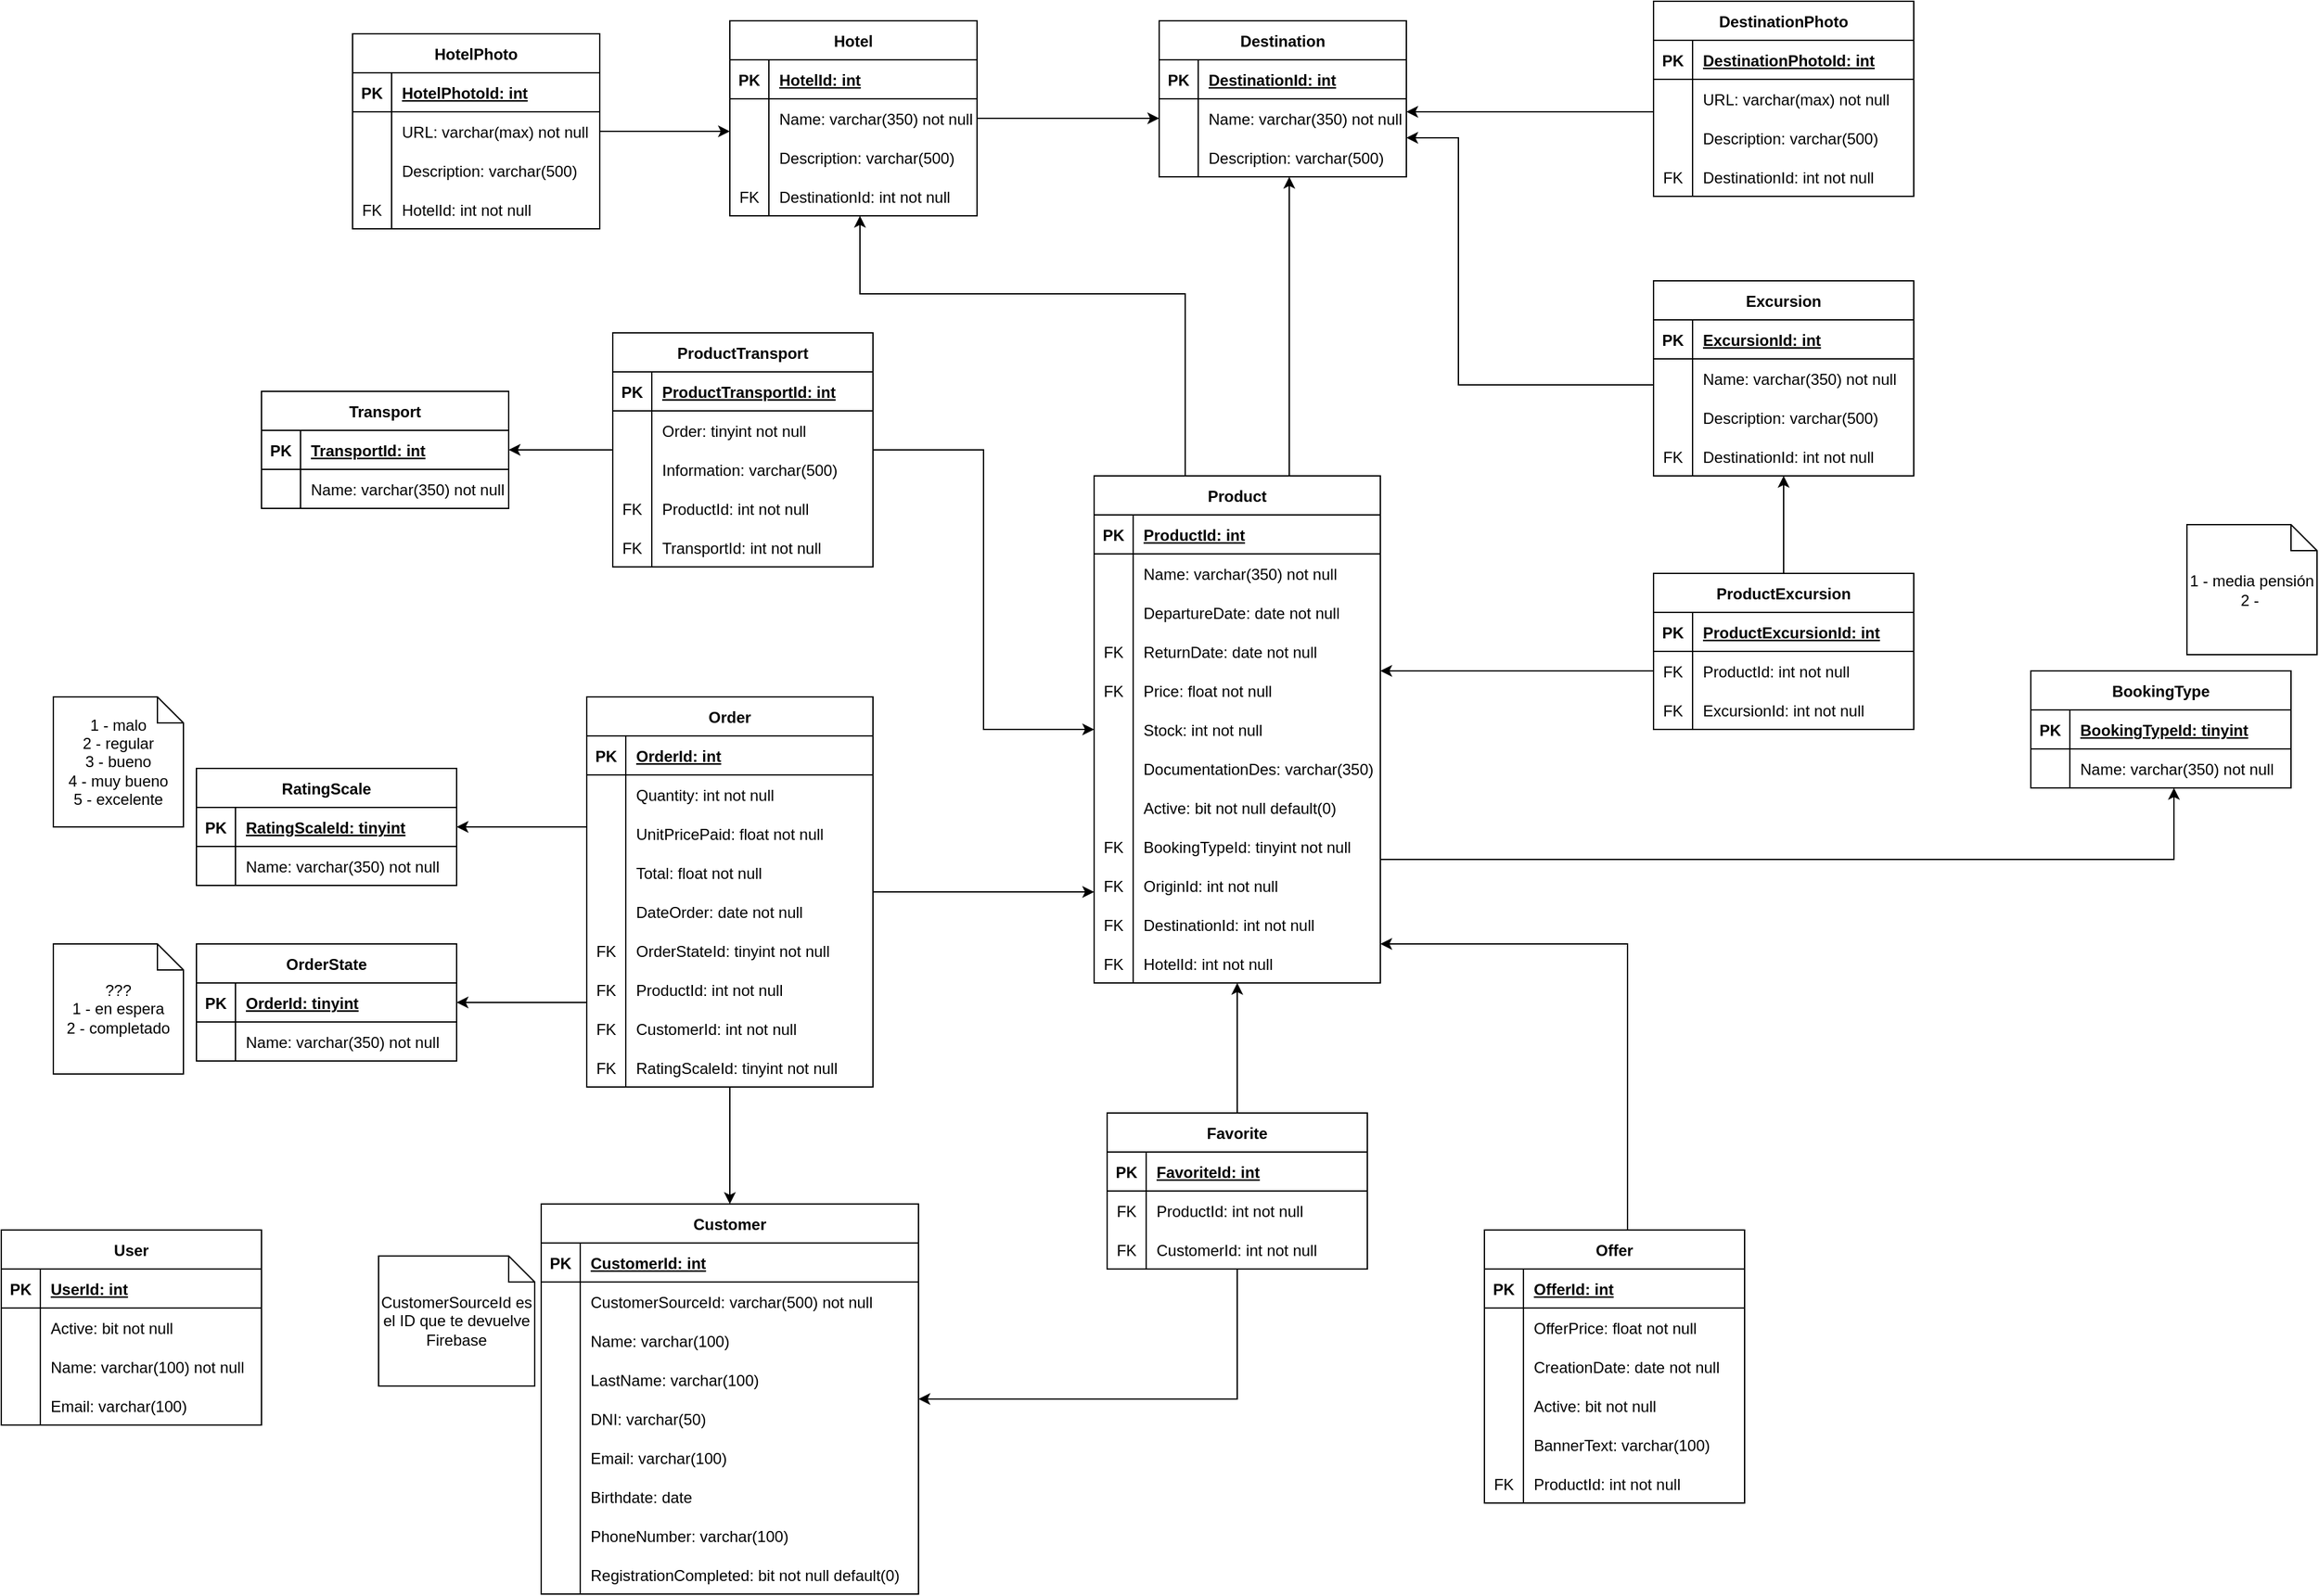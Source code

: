 <mxfile version="20.8.20" type="device" pages="3"><diagram id="C5RBs43oDa-KdzZeNtuy" name="Diagrama de clases"><mxGraphModel dx="3695" dy="1512" grid="1" gridSize="10" guides="1" tooltips="1" connect="1" arrows="1" fold="1" page="1" pageScale="1" pageWidth="827" pageHeight="1169" math="0" shadow="0"><root><mxCell id="WIyWlLk6GJQsqaUBKTNV-0"/><mxCell id="WIyWlLk6GJQsqaUBKTNV-1" parent="WIyWlLk6GJQsqaUBKTNV-0"/><mxCell id="8SFT4txFagjiNu_znQAh-27" style="edgeStyle=orthogonalEdgeStyle;rounded=0;orthogonalLoop=1;jettySize=auto;html=1;" edge="1" parent="WIyWlLk6GJQsqaUBKTNV-1" source="8SFT4txFagjiNu_znQAh-4" target="8SFT4txFagjiNu_znQAh-17"><mxGeometry relative="1" as="geometry"><Array as="points"><mxPoint x="160" y="120"/><mxPoint x="160" y="120"/></Array></mxGeometry></mxCell><mxCell id="8SFT4txFagjiNu_znQAh-4" value="HotelPhoto" style="shape=table;startSize=30;container=1;collapsible=1;childLayout=tableLayout;fixedRows=1;rowLines=0;fontStyle=1;align=center;resizeLast=1;" vertex="1" parent="WIyWlLk6GJQsqaUBKTNV-1"><mxGeometry x="80" y="50" width="190" height="150" as="geometry"/></mxCell><mxCell id="8SFT4txFagjiNu_znQAh-5" value="" style="shape=tableRow;horizontal=0;startSize=0;swimlaneHead=0;swimlaneBody=0;fillColor=none;collapsible=0;dropTarget=0;points=[[0,0.5],[1,0.5]];portConstraint=eastwest;top=0;left=0;right=0;bottom=1;" vertex="1" parent="8SFT4txFagjiNu_znQAh-4"><mxGeometry y="30" width="190" height="30" as="geometry"/></mxCell><mxCell id="8SFT4txFagjiNu_znQAh-6" value="PK" style="shape=partialRectangle;connectable=0;fillColor=none;top=0;left=0;bottom=0;right=0;fontStyle=1;overflow=hidden;" vertex="1" parent="8SFT4txFagjiNu_znQAh-5"><mxGeometry width="30" height="30" as="geometry"><mxRectangle width="30" height="30" as="alternateBounds"/></mxGeometry></mxCell><mxCell id="8SFT4txFagjiNu_znQAh-7" value="HotelPhotoId: int" style="shape=partialRectangle;connectable=0;fillColor=none;top=0;left=0;bottom=0;right=0;align=left;spacingLeft=6;fontStyle=5;overflow=hidden;" vertex="1" parent="8SFT4txFagjiNu_znQAh-5"><mxGeometry x="30" width="160" height="30" as="geometry"><mxRectangle width="160" height="30" as="alternateBounds"/></mxGeometry></mxCell><mxCell id="8SFT4txFagjiNu_znQAh-8" value="" style="shape=tableRow;horizontal=0;startSize=0;swimlaneHead=0;swimlaneBody=0;fillColor=none;collapsible=0;dropTarget=0;points=[[0,0.5],[1,0.5]];portConstraint=eastwest;top=0;left=0;right=0;bottom=0;" vertex="1" parent="8SFT4txFagjiNu_znQAh-4"><mxGeometry y="60" width="190" height="30" as="geometry"/></mxCell><mxCell id="8SFT4txFagjiNu_znQAh-9" value="" style="shape=partialRectangle;connectable=0;fillColor=none;top=0;left=0;bottom=0;right=0;editable=1;overflow=hidden;" vertex="1" parent="8SFT4txFagjiNu_znQAh-8"><mxGeometry width="30" height="30" as="geometry"><mxRectangle width="30" height="30" as="alternateBounds"/></mxGeometry></mxCell><mxCell id="8SFT4txFagjiNu_znQAh-10" value="URL: varchar(max) not null" style="shape=partialRectangle;connectable=0;fillColor=none;top=0;left=0;bottom=0;right=0;align=left;spacingLeft=6;overflow=hidden;" vertex="1" parent="8SFT4txFagjiNu_znQAh-8"><mxGeometry x="30" width="160" height="30" as="geometry"><mxRectangle width="160" height="30" as="alternateBounds"/></mxGeometry></mxCell><mxCell id="8SFT4txFagjiNu_znQAh-102" style="shape=tableRow;horizontal=0;startSize=0;swimlaneHead=0;swimlaneBody=0;fillColor=none;collapsible=0;dropTarget=0;points=[[0,0.5],[1,0.5]];portConstraint=eastwest;top=0;left=0;right=0;bottom=0;" vertex="1" parent="8SFT4txFagjiNu_znQAh-4"><mxGeometry y="90" width="190" height="30" as="geometry"/></mxCell><mxCell id="8SFT4txFagjiNu_znQAh-103" style="shape=partialRectangle;connectable=0;fillColor=none;top=0;left=0;bottom=0;right=0;editable=1;overflow=hidden;" vertex="1" parent="8SFT4txFagjiNu_znQAh-102"><mxGeometry width="30" height="30" as="geometry"><mxRectangle width="30" height="30" as="alternateBounds"/></mxGeometry></mxCell><mxCell id="8SFT4txFagjiNu_znQAh-104" value="Description: varchar(500)" style="shape=partialRectangle;connectable=0;fillColor=none;top=0;left=0;bottom=0;right=0;align=left;spacingLeft=6;overflow=hidden;" vertex="1" parent="8SFT4txFagjiNu_znQAh-102"><mxGeometry x="30" width="160" height="30" as="geometry"><mxRectangle width="160" height="30" as="alternateBounds"/></mxGeometry></mxCell><mxCell id="8SFT4txFagjiNu_znQAh-24" style="shape=tableRow;horizontal=0;startSize=0;swimlaneHead=0;swimlaneBody=0;fillColor=none;collapsible=0;dropTarget=0;points=[[0,0.5],[1,0.5]];portConstraint=eastwest;top=0;left=0;right=0;bottom=0;" vertex="1" parent="8SFT4txFagjiNu_znQAh-4"><mxGeometry y="120" width="190" height="30" as="geometry"/></mxCell><mxCell id="8SFT4txFagjiNu_znQAh-25" value="FK" style="shape=partialRectangle;connectable=0;fillColor=none;top=0;left=0;bottom=0;right=0;editable=1;overflow=hidden;" vertex="1" parent="8SFT4txFagjiNu_znQAh-24"><mxGeometry width="30" height="30" as="geometry"><mxRectangle width="30" height="30" as="alternateBounds"/></mxGeometry></mxCell><mxCell id="8SFT4txFagjiNu_znQAh-26" value="HotelId: int not null" style="shape=partialRectangle;connectable=0;fillColor=none;top=0;left=0;bottom=0;right=0;align=left;spacingLeft=6;overflow=hidden;" vertex="1" parent="8SFT4txFagjiNu_znQAh-24"><mxGeometry x="30" width="160" height="30" as="geometry"><mxRectangle width="160" height="30" as="alternateBounds"/></mxGeometry></mxCell><mxCell id="8SFT4txFagjiNu_znQAh-47" style="edgeStyle=orthogonalEdgeStyle;rounded=0;orthogonalLoop=1;jettySize=auto;html=1;" edge="1" parent="WIyWlLk6GJQsqaUBKTNV-1" source="8SFT4txFagjiNu_znQAh-17" target="8SFT4txFagjiNu_znQAh-34"><mxGeometry relative="1" as="geometry"><Array as="points"><mxPoint x="420" y="130"/><mxPoint x="420" y="130"/></Array></mxGeometry></mxCell><mxCell id="8SFT4txFagjiNu_znQAh-17" value="Hotel" style="shape=table;startSize=30;container=1;collapsible=1;childLayout=tableLayout;fixedRows=1;rowLines=0;fontStyle=1;align=center;resizeLast=1;" vertex="1" parent="WIyWlLk6GJQsqaUBKTNV-1"><mxGeometry x="370" y="40" width="190" height="150" as="geometry"/></mxCell><mxCell id="8SFT4txFagjiNu_znQAh-18" value="" style="shape=tableRow;horizontal=0;startSize=0;swimlaneHead=0;swimlaneBody=0;fillColor=none;collapsible=0;dropTarget=0;points=[[0,0.5],[1,0.5]];portConstraint=eastwest;top=0;left=0;right=0;bottom=1;" vertex="1" parent="8SFT4txFagjiNu_znQAh-17"><mxGeometry y="30" width="190" height="30" as="geometry"/></mxCell><mxCell id="8SFT4txFagjiNu_znQAh-19" value="PK" style="shape=partialRectangle;connectable=0;fillColor=none;top=0;left=0;bottom=0;right=0;fontStyle=1;overflow=hidden;" vertex="1" parent="8SFT4txFagjiNu_znQAh-18"><mxGeometry width="30" height="30" as="geometry"><mxRectangle width="30" height="30" as="alternateBounds"/></mxGeometry></mxCell><mxCell id="8SFT4txFagjiNu_znQAh-20" value="HotelId: int" style="shape=partialRectangle;connectable=0;fillColor=none;top=0;left=0;bottom=0;right=0;align=left;spacingLeft=6;fontStyle=5;overflow=hidden;" vertex="1" parent="8SFT4txFagjiNu_znQAh-18"><mxGeometry x="30" width="160" height="30" as="geometry"><mxRectangle width="160" height="30" as="alternateBounds"/></mxGeometry></mxCell><mxCell id="8SFT4txFagjiNu_znQAh-21" value="" style="shape=tableRow;horizontal=0;startSize=0;swimlaneHead=0;swimlaneBody=0;fillColor=none;collapsible=0;dropTarget=0;points=[[0,0.5],[1,0.5]];portConstraint=eastwest;top=0;left=0;right=0;bottom=0;" vertex="1" parent="8SFT4txFagjiNu_znQAh-17"><mxGeometry y="60" width="190" height="30" as="geometry"/></mxCell><mxCell id="8SFT4txFagjiNu_znQAh-22" value="" style="shape=partialRectangle;connectable=0;fillColor=none;top=0;left=0;bottom=0;right=0;editable=1;overflow=hidden;" vertex="1" parent="8SFT4txFagjiNu_znQAh-21"><mxGeometry width="30" height="30" as="geometry"><mxRectangle width="30" height="30" as="alternateBounds"/></mxGeometry></mxCell><mxCell id="8SFT4txFagjiNu_znQAh-23" value="Name: varchar(350) not null" style="shape=partialRectangle;connectable=0;fillColor=none;top=0;left=0;bottom=0;right=0;align=left;spacingLeft=6;overflow=hidden;" vertex="1" parent="8SFT4txFagjiNu_znQAh-21"><mxGeometry x="30" width="160" height="30" as="geometry"><mxRectangle width="160" height="30" as="alternateBounds"/></mxGeometry></mxCell><mxCell id="8SFT4txFagjiNu_znQAh-28" style="shape=tableRow;horizontal=0;startSize=0;swimlaneHead=0;swimlaneBody=0;fillColor=none;collapsible=0;dropTarget=0;points=[[0,0.5],[1,0.5]];portConstraint=eastwest;top=0;left=0;right=0;bottom=0;" vertex="1" parent="8SFT4txFagjiNu_znQAh-17"><mxGeometry y="90" width="190" height="30" as="geometry"/></mxCell><mxCell id="8SFT4txFagjiNu_znQAh-29" style="shape=partialRectangle;connectable=0;fillColor=none;top=0;left=0;bottom=0;right=0;editable=1;overflow=hidden;" vertex="1" parent="8SFT4txFagjiNu_znQAh-28"><mxGeometry width="30" height="30" as="geometry"><mxRectangle width="30" height="30" as="alternateBounds"/></mxGeometry></mxCell><mxCell id="8SFT4txFagjiNu_znQAh-30" value="Description: varchar(500)" style="shape=partialRectangle;connectable=0;fillColor=none;top=0;left=0;bottom=0;right=0;align=left;spacingLeft=6;overflow=hidden;" vertex="1" parent="8SFT4txFagjiNu_znQAh-28"><mxGeometry x="30" width="160" height="30" as="geometry"><mxRectangle width="160" height="30" as="alternateBounds"/></mxGeometry></mxCell><mxCell id="8SFT4txFagjiNu_znQAh-31" style="shape=tableRow;horizontal=0;startSize=0;swimlaneHead=0;swimlaneBody=0;fillColor=none;collapsible=0;dropTarget=0;points=[[0,0.5],[1,0.5]];portConstraint=eastwest;top=0;left=0;right=0;bottom=0;" vertex="1" parent="8SFT4txFagjiNu_znQAh-17"><mxGeometry y="120" width="190" height="30" as="geometry"/></mxCell><mxCell id="8SFT4txFagjiNu_znQAh-32" value="FK" style="shape=partialRectangle;connectable=0;fillColor=none;top=0;left=0;bottom=0;right=0;editable=1;overflow=hidden;" vertex="1" parent="8SFT4txFagjiNu_znQAh-31"><mxGeometry width="30" height="30" as="geometry"><mxRectangle width="30" height="30" as="alternateBounds"/></mxGeometry></mxCell><mxCell id="8SFT4txFagjiNu_znQAh-33" value="DestinationId: int not null" style="shape=partialRectangle;connectable=0;fillColor=none;top=0;left=0;bottom=0;right=0;align=left;spacingLeft=6;overflow=hidden;" vertex="1" parent="8SFT4txFagjiNu_znQAh-31"><mxGeometry x="30" width="160" height="30" as="geometry"><mxRectangle width="160" height="30" as="alternateBounds"/></mxGeometry></mxCell><mxCell id="8SFT4txFagjiNu_znQAh-34" value="Destination" style="shape=table;startSize=30;container=1;collapsible=1;childLayout=tableLayout;fixedRows=1;rowLines=0;fontStyle=1;align=center;resizeLast=1;" vertex="1" parent="WIyWlLk6GJQsqaUBKTNV-1"><mxGeometry x="700" y="40" width="190" height="120" as="geometry"/></mxCell><mxCell id="8SFT4txFagjiNu_znQAh-35" value="" style="shape=tableRow;horizontal=0;startSize=0;swimlaneHead=0;swimlaneBody=0;fillColor=none;collapsible=0;dropTarget=0;points=[[0,0.5],[1,0.5]];portConstraint=eastwest;top=0;left=0;right=0;bottom=1;" vertex="1" parent="8SFT4txFagjiNu_znQAh-34"><mxGeometry y="30" width="190" height="30" as="geometry"/></mxCell><mxCell id="8SFT4txFagjiNu_znQAh-36" value="PK" style="shape=partialRectangle;connectable=0;fillColor=none;top=0;left=0;bottom=0;right=0;fontStyle=1;overflow=hidden;" vertex="1" parent="8SFT4txFagjiNu_znQAh-35"><mxGeometry width="30" height="30" as="geometry"><mxRectangle width="30" height="30" as="alternateBounds"/></mxGeometry></mxCell><mxCell id="8SFT4txFagjiNu_znQAh-37" value="DestinationId: int" style="shape=partialRectangle;connectable=0;fillColor=none;top=0;left=0;bottom=0;right=0;align=left;spacingLeft=6;fontStyle=5;overflow=hidden;" vertex="1" parent="8SFT4txFagjiNu_znQAh-35"><mxGeometry x="30" width="160" height="30" as="geometry"><mxRectangle width="160" height="30" as="alternateBounds"/></mxGeometry></mxCell><mxCell id="8SFT4txFagjiNu_znQAh-38" value="" style="shape=tableRow;horizontal=0;startSize=0;swimlaneHead=0;swimlaneBody=0;fillColor=none;collapsible=0;dropTarget=0;points=[[0,0.5],[1,0.5]];portConstraint=eastwest;top=0;left=0;right=0;bottom=0;" vertex="1" parent="8SFT4txFagjiNu_znQAh-34"><mxGeometry y="60" width="190" height="30" as="geometry"/></mxCell><mxCell id="8SFT4txFagjiNu_znQAh-39" value="" style="shape=partialRectangle;connectable=0;fillColor=none;top=0;left=0;bottom=0;right=0;editable=1;overflow=hidden;" vertex="1" parent="8SFT4txFagjiNu_znQAh-38"><mxGeometry width="30" height="30" as="geometry"><mxRectangle width="30" height="30" as="alternateBounds"/></mxGeometry></mxCell><mxCell id="8SFT4txFagjiNu_znQAh-40" value="Name: varchar(350) not null" style="shape=partialRectangle;connectable=0;fillColor=none;top=0;left=0;bottom=0;right=0;align=left;spacingLeft=6;overflow=hidden;" vertex="1" parent="8SFT4txFagjiNu_znQAh-38"><mxGeometry x="30" width="160" height="30" as="geometry"><mxRectangle width="160" height="30" as="alternateBounds"/></mxGeometry></mxCell><mxCell id="8SFT4txFagjiNu_znQAh-41" style="shape=tableRow;horizontal=0;startSize=0;swimlaneHead=0;swimlaneBody=0;fillColor=none;collapsible=0;dropTarget=0;points=[[0,0.5],[1,0.5]];portConstraint=eastwest;top=0;left=0;right=0;bottom=0;" vertex="1" parent="8SFT4txFagjiNu_znQAh-34"><mxGeometry y="90" width="190" height="30" as="geometry"/></mxCell><mxCell id="8SFT4txFagjiNu_znQAh-42" style="shape=partialRectangle;connectable=0;fillColor=none;top=0;left=0;bottom=0;right=0;editable=1;overflow=hidden;" vertex="1" parent="8SFT4txFagjiNu_znQAh-41"><mxGeometry width="30" height="30" as="geometry"><mxRectangle width="30" height="30" as="alternateBounds"/></mxGeometry></mxCell><mxCell id="8SFT4txFagjiNu_znQAh-43" value="Description: varchar(500)" style="shape=partialRectangle;connectable=0;fillColor=none;top=0;left=0;bottom=0;right=0;align=left;spacingLeft=6;overflow=hidden;" vertex="1" parent="8SFT4txFagjiNu_znQAh-41"><mxGeometry x="30" width="160" height="30" as="geometry"><mxRectangle width="160" height="30" as="alternateBounds"/></mxGeometry></mxCell><mxCell id="8SFT4txFagjiNu_znQAh-48" value="Transport" style="shape=table;startSize=30;container=1;collapsible=1;childLayout=tableLayout;fixedRows=1;rowLines=0;fontStyle=1;align=center;resizeLast=1;" vertex="1" parent="WIyWlLk6GJQsqaUBKTNV-1"><mxGeometry x="10" y="325" width="190" height="90" as="geometry"/></mxCell><mxCell id="8SFT4txFagjiNu_znQAh-49" value="" style="shape=tableRow;horizontal=0;startSize=0;swimlaneHead=0;swimlaneBody=0;fillColor=none;collapsible=0;dropTarget=0;points=[[0,0.5],[1,0.5]];portConstraint=eastwest;top=0;left=0;right=0;bottom=1;" vertex="1" parent="8SFT4txFagjiNu_znQAh-48"><mxGeometry y="30" width="190" height="30" as="geometry"/></mxCell><mxCell id="8SFT4txFagjiNu_znQAh-50" value="PK" style="shape=partialRectangle;connectable=0;fillColor=none;top=0;left=0;bottom=0;right=0;fontStyle=1;overflow=hidden;" vertex="1" parent="8SFT4txFagjiNu_znQAh-49"><mxGeometry width="30" height="30" as="geometry"><mxRectangle width="30" height="30" as="alternateBounds"/></mxGeometry></mxCell><mxCell id="8SFT4txFagjiNu_znQAh-51" value="TransportId: int" style="shape=partialRectangle;connectable=0;fillColor=none;top=0;left=0;bottom=0;right=0;align=left;spacingLeft=6;fontStyle=5;overflow=hidden;" vertex="1" parent="8SFT4txFagjiNu_znQAh-49"><mxGeometry x="30" width="160" height="30" as="geometry"><mxRectangle width="160" height="30" as="alternateBounds"/></mxGeometry></mxCell><mxCell id="8SFT4txFagjiNu_znQAh-52" value="" style="shape=tableRow;horizontal=0;startSize=0;swimlaneHead=0;swimlaneBody=0;fillColor=none;collapsible=0;dropTarget=0;points=[[0,0.5],[1,0.5]];portConstraint=eastwest;top=0;left=0;right=0;bottom=0;" vertex="1" parent="8SFT4txFagjiNu_znQAh-48"><mxGeometry y="60" width="190" height="30" as="geometry"/></mxCell><mxCell id="8SFT4txFagjiNu_znQAh-53" value="" style="shape=partialRectangle;connectable=0;fillColor=none;top=0;left=0;bottom=0;right=0;editable=1;overflow=hidden;" vertex="1" parent="8SFT4txFagjiNu_znQAh-52"><mxGeometry width="30" height="30" as="geometry"><mxRectangle width="30" height="30" as="alternateBounds"/></mxGeometry></mxCell><mxCell id="8SFT4txFagjiNu_znQAh-54" value="Name: varchar(350) not null" style="shape=partialRectangle;connectable=0;fillColor=none;top=0;left=0;bottom=0;right=0;align=left;spacingLeft=6;overflow=hidden;" vertex="1" parent="8SFT4txFagjiNu_znQAh-52"><mxGeometry x="30" width="160" height="30" as="geometry"><mxRectangle width="160" height="30" as="alternateBounds"/></mxGeometry></mxCell><mxCell id="8SFT4txFagjiNu_znQAh-74" style="edgeStyle=orthogonalEdgeStyle;rounded=0;orthogonalLoop=1;jettySize=auto;html=1;" edge="1" parent="WIyWlLk6GJQsqaUBKTNV-1" source="8SFT4txFagjiNu_znQAh-58" target="8SFT4txFagjiNu_znQAh-48"><mxGeometry relative="1" as="geometry"/></mxCell><mxCell id="8SFT4txFagjiNu_znQAh-129" style="edgeStyle=orthogonalEdgeStyle;rounded=0;orthogonalLoop=1;jettySize=auto;html=1;" edge="1" parent="WIyWlLk6GJQsqaUBKTNV-1" source="8SFT4txFagjiNu_znQAh-58" target="8SFT4txFagjiNu_znQAh-86"><mxGeometry relative="1" as="geometry"/></mxCell><mxCell id="8SFT4txFagjiNu_znQAh-58" value="ProductTransport" style="shape=table;startSize=30;container=1;collapsible=1;childLayout=tableLayout;fixedRows=1;rowLines=0;fontStyle=1;align=center;resizeLast=1;" vertex="1" parent="WIyWlLk6GJQsqaUBKTNV-1"><mxGeometry x="280" y="280" width="200" height="180" as="geometry"/></mxCell><mxCell id="8SFT4txFagjiNu_znQAh-59" value="" style="shape=tableRow;horizontal=0;startSize=0;swimlaneHead=0;swimlaneBody=0;fillColor=none;collapsible=0;dropTarget=0;points=[[0,0.5],[1,0.5]];portConstraint=eastwest;top=0;left=0;right=0;bottom=1;" vertex="1" parent="8SFT4txFagjiNu_znQAh-58"><mxGeometry y="30" width="200" height="30" as="geometry"/></mxCell><mxCell id="8SFT4txFagjiNu_znQAh-60" value="PK" style="shape=partialRectangle;connectable=0;fillColor=none;top=0;left=0;bottom=0;right=0;fontStyle=1;overflow=hidden;" vertex="1" parent="8SFT4txFagjiNu_znQAh-59"><mxGeometry width="30" height="30" as="geometry"><mxRectangle width="30" height="30" as="alternateBounds"/></mxGeometry></mxCell><mxCell id="8SFT4txFagjiNu_znQAh-61" value="ProductTransportId: int" style="shape=partialRectangle;connectable=0;fillColor=none;top=0;left=0;bottom=0;right=0;align=left;spacingLeft=6;fontStyle=5;overflow=hidden;" vertex="1" parent="8SFT4txFagjiNu_znQAh-59"><mxGeometry x="30" width="170" height="30" as="geometry"><mxRectangle width="170" height="30" as="alternateBounds"/></mxGeometry></mxCell><mxCell id="8SFT4txFagjiNu_znQAh-62" value="" style="shape=tableRow;horizontal=0;startSize=0;swimlaneHead=0;swimlaneBody=0;fillColor=none;collapsible=0;dropTarget=0;points=[[0,0.5],[1,0.5]];portConstraint=eastwest;top=0;left=0;right=0;bottom=0;" vertex="1" parent="8SFT4txFagjiNu_znQAh-58"><mxGeometry y="60" width="200" height="30" as="geometry"/></mxCell><mxCell id="8SFT4txFagjiNu_znQAh-63" value="" style="shape=partialRectangle;connectable=0;fillColor=none;top=0;left=0;bottom=0;right=0;editable=1;overflow=hidden;" vertex="1" parent="8SFT4txFagjiNu_znQAh-62"><mxGeometry width="30" height="30" as="geometry"><mxRectangle width="30" height="30" as="alternateBounds"/></mxGeometry></mxCell><mxCell id="8SFT4txFagjiNu_znQAh-64" value="Order: tinyint not null" style="shape=partialRectangle;connectable=0;fillColor=none;top=0;left=0;bottom=0;right=0;align=left;spacingLeft=6;overflow=hidden;" vertex="1" parent="8SFT4txFagjiNu_znQAh-62"><mxGeometry x="30" width="170" height="30" as="geometry"><mxRectangle width="170" height="30" as="alternateBounds"/></mxGeometry></mxCell><mxCell id="8SFT4txFagjiNu_znQAh-68" style="shape=tableRow;horizontal=0;startSize=0;swimlaneHead=0;swimlaneBody=0;fillColor=none;collapsible=0;dropTarget=0;points=[[0,0.5],[1,0.5]];portConstraint=eastwest;top=0;left=0;right=0;bottom=0;" vertex="1" parent="8SFT4txFagjiNu_znQAh-58"><mxGeometry y="90" width="200" height="30" as="geometry"/></mxCell><mxCell id="8SFT4txFagjiNu_znQAh-69" style="shape=partialRectangle;connectable=0;fillColor=none;top=0;left=0;bottom=0;right=0;editable=1;overflow=hidden;" vertex="1" parent="8SFT4txFagjiNu_znQAh-68"><mxGeometry width="30" height="30" as="geometry"><mxRectangle width="30" height="30" as="alternateBounds"/></mxGeometry></mxCell><mxCell id="8SFT4txFagjiNu_znQAh-70" value="Information: varchar(500)" style="shape=partialRectangle;connectable=0;fillColor=none;top=0;left=0;bottom=0;right=0;align=left;spacingLeft=6;overflow=hidden;" vertex="1" parent="8SFT4txFagjiNu_znQAh-68"><mxGeometry x="30" width="170" height="30" as="geometry"><mxRectangle width="170" height="30" as="alternateBounds"/></mxGeometry></mxCell><mxCell id="8SFT4txFagjiNu_znQAh-65" style="shape=tableRow;horizontal=0;startSize=0;swimlaneHead=0;swimlaneBody=0;fillColor=none;collapsible=0;dropTarget=0;points=[[0,0.5],[1,0.5]];portConstraint=eastwest;top=0;left=0;right=0;bottom=0;" vertex="1" parent="8SFT4txFagjiNu_znQAh-58"><mxGeometry y="120" width="200" height="30" as="geometry"/></mxCell><mxCell id="8SFT4txFagjiNu_znQAh-66" value="FK" style="shape=partialRectangle;connectable=0;fillColor=none;top=0;left=0;bottom=0;right=0;editable=1;overflow=hidden;" vertex="1" parent="8SFT4txFagjiNu_znQAh-65"><mxGeometry width="30" height="30" as="geometry"><mxRectangle width="30" height="30" as="alternateBounds"/></mxGeometry></mxCell><mxCell id="8SFT4txFagjiNu_znQAh-67" value="ProductId: int not null" style="shape=partialRectangle;connectable=0;fillColor=none;top=0;left=0;bottom=0;right=0;align=left;spacingLeft=6;overflow=hidden;" vertex="1" parent="8SFT4txFagjiNu_znQAh-65"><mxGeometry x="30" width="170" height="30" as="geometry"><mxRectangle width="170" height="30" as="alternateBounds"/></mxGeometry></mxCell><mxCell id="8SFT4txFagjiNu_znQAh-71" style="shape=tableRow;horizontal=0;startSize=0;swimlaneHead=0;swimlaneBody=0;fillColor=none;collapsible=0;dropTarget=0;points=[[0,0.5],[1,0.5]];portConstraint=eastwest;top=0;left=0;right=0;bottom=0;" vertex="1" parent="8SFT4txFagjiNu_znQAh-58"><mxGeometry y="150" width="200" height="30" as="geometry"/></mxCell><mxCell id="8SFT4txFagjiNu_znQAh-72" value="FK" style="shape=partialRectangle;connectable=0;fillColor=none;top=0;left=0;bottom=0;right=0;editable=1;overflow=hidden;" vertex="1" parent="8SFT4txFagjiNu_znQAh-71"><mxGeometry width="30" height="30" as="geometry"><mxRectangle width="30" height="30" as="alternateBounds"/></mxGeometry></mxCell><mxCell id="8SFT4txFagjiNu_znQAh-73" value="TransportId: int not null" style="shape=partialRectangle;connectable=0;fillColor=none;top=0;left=0;bottom=0;right=0;align=left;spacingLeft=6;overflow=hidden;" vertex="1" parent="8SFT4txFagjiNu_znQAh-71"><mxGeometry x="30" width="170" height="30" as="geometry"><mxRectangle width="170" height="30" as="alternateBounds"/></mxGeometry></mxCell><mxCell id="8SFT4txFagjiNu_znQAh-85" style="edgeStyle=orthogonalEdgeStyle;rounded=0;orthogonalLoop=1;jettySize=auto;html=1;" edge="1" parent="WIyWlLk6GJQsqaUBKTNV-1" source="8SFT4txFagjiNu_znQAh-75" target="8SFT4txFagjiNu_znQAh-34"><mxGeometry relative="1" as="geometry"><Array as="points"><mxPoint x="980" y="110"/><mxPoint x="980" y="110"/></Array></mxGeometry></mxCell><mxCell id="8SFT4txFagjiNu_znQAh-75" value="DestinationPhoto" style="shape=table;startSize=30;container=1;collapsible=1;childLayout=tableLayout;fixedRows=1;rowLines=0;fontStyle=1;align=center;resizeLast=1;" vertex="1" parent="WIyWlLk6GJQsqaUBKTNV-1"><mxGeometry x="1080" y="25" width="200" height="150" as="geometry"/></mxCell><mxCell id="8SFT4txFagjiNu_znQAh-76" value="" style="shape=tableRow;horizontal=0;startSize=0;swimlaneHead=0;swimlaneBody=0;fillColor=none;collapsible=0;dropTarget=0;points=[[0,0.5],[1,0.5]];portConstraint=eastwest;top=0;left=0;right=0;bottom=1;" vertex="1" parent="8SFT4txFagjiNu_znQAh-75"><mxGeometry y="30" width="200" height="30" as="geometry"/></mxCell><mxCell id="8SFT4txFagjiNu_znQAh-77" value="PK" style="shape=partialRectangle;connectable=0;fillColor=none;top=0;left=0;bottom=0;right=0;fontStyle=1;overflow=hidden;" vertex="1" parent="8SFT4txFagjiNu_znQAh-76"><mxGeometry width="30" height="30" as="geometry"><mxRectangle width="30" height="30" as="alternateBounds"/></mxGeometry></mxCell><mxCell id="8SFT4txFagjiNu_znQAh-78" value="DestinationPhotoId: int" style="shape=partialRectangle;connectable=0;fillColor=none;top=0;left=0;bottom=0;right=0;align=left;spacingLeft=6;fontStyle=5;overflow=hidden;" vertex="1" parent="8SFT4txFagjiNu_znQAh-76"><mxGeometry x="30" width="170" height="30" as="geometry"><mxRectangle width="170" height="30" as="alternateBounds"/></mxGeometry></mxCell><mxCell id="8SFT4txFagjiNu_znQAh-79" value="" style="shape=tableRow;horizontal=0;startSize=0;swimlaneHead=0;swimlaneBody=0;fillColor=none;collapsible=0;dropTarget=0;points=[[0,0.5],[1,0.5]];portConstraint=eastwest;top=0;left=0;right=0;bottom=0;" vertex="1" parent="8SFT4txFagjiNu_znQAh-75"><mxGeometry y="60" width="200" height="30" as="geometry"/></mxCell><mxCell id="8SFT4txFagjiNu_znQAh-80" value="" style="shape=partialRectangle;connectable=0;fillColor=none;top=0;left=0;bottom=0;right=0;editable=1;overflow=hidden;" vertex="1" parent="8SFT4txFagjiNu_znQAh-79"><mxGeometry width="30" height="30" as="geometry"><mxRectangle width="30" height="30" as="alternateBounds"/></mxGeometry></mxCell><mxCell id="8SFT4txFagjiNu_znQAh-81" value="URL: varchar(max) not null" style="shape=partialRectangle;connectable=0;fillColor=none;top=0;left=0;bottom=0;right=0;align=left;spacingLeft=6;overflow=hidden;" vertex="1" parent="8SFT4txFagjiNu_znQAh-79"><mxGeometry x="30" width="170" height="30" as="geometry"><mxRectangle width="170" height="30" as="alternateBounds"/></mxGeometry></mxCell><mxCell id="8SFT4txFagjiNu_znQAh-105" style="shape=tableRow;horizontal=0;startSize=0;swimlaneHead=0;swimlaneBody=0;fillColor=none;collapsible=0;dropTarget=0;points=[[0,0.5],[1,0.5]];portConstraint=eastwest;top=0;left=0;right=0;bottom=0;" vertex="1" parent="8SFT4txFagjiNu_znQAh-75"><mxGeometry y="90" width="200" height="30" as="geometry"/></mxCell><mxCell id="8SFT4txFagjiNu_znQAh-106" style="shape=partialRectangle;connectable=0;fillColor=none;top=0;left=0;bottom=0;right=0;editable=1;overflow=hidden;" vertex="1" parent="8SFT4txFagjiNu_znQAh-105"><mxGeometry width="30" height="30" as="geometry"><mxRectangle width="30" height="30" as="alternateBounds"/></mxGeometry></mxCell><mxCell id="8SFT4txFagjiNu_znQAh-107" value="Description: varchar(500)" style="shape=partialRectangle;connectable=0;fillColor=none;top=0;left=0;bottom=0;right=0;align=left;spacingLeft=6;overflow=hidden;" vertex="1" parent="8SFT4txFagjiNu_znQAh-105"><mxGeometry x="30" width="170" height="30" as="geometry"><mxRectangle width="170" height="30" as="alternateBounds"/></mxGeometry></mxCell><mxCell id="8SFT4txFagjiNu_znQAh-82" style="shape=tableRow;horizontal=0;startSize=0;swimlaneHead=0;swimlaneBody=0;fillColor=none;collapsible=0;dropTarget=0;points=[[0,0.5],[1,0.5]];portConstraint=eastwest;top=0;left=0;right=0;bottom=0;" vertex="1" parent="8SFT4txFagjiNu_znQAh-75"><mxGeometry y="120" width="200" height="30" as="geometry"/></mxCell><mxCell id="8SFT4txFagjiNu_znQAh-83" value="FK" style="shape=partialRectangle;connectable=0;fillColor=none;top=0;left=0;bottom=0;right=0;editable=1;overflow=hidden;" vertex="1" parent="8SFT4txFagjiNu_znQAh-82"><mxGeometry width="30" height="30" as="geometry"><mxRectangle width="30" height="30" as="alternateBounds"/></mxGeometry></mxCell><mxCell id="8SFT4txFagjiNu_znQAh-84" value="DestinationId: int not null" style="shape=partialRectangle;connectable=0;fillColor=none;top=0;left=0;bottom=0;right=0;align=left;spacingLeft=6;overflow=hidden;" vertex="1" parent="8SFT4txFagjiNu_znQAh-82"><mxGeometry x="30" width="170" height="30" as="geometry"><mxRectangle width="170" height="30" as="alternateBounds"/></mxGeometry></mxCell><mxCell id="8SFT4txFagjiNu_znQAh-130" style="edgeStyle=orthogonalEdgeStyle;rounded=0;orthogonalLoop=1;jettySize=auto;html=1;" edge="1" parent="WIyWlLk6GJQsqaUBKTNV-1" source="8SFT4txFagjiNu_znQAh-86" target="8SFT4txFagjiNu_znQAh-17"><mxGeometry relative="1" as="geometry"><Array as="points"><mxPoint x="720" y="250"/><mxPoint x="470" y="250"/></Array></mxGeometry></mxCell><mxCell id="8SFT4txFagjiNu_znQAh-131" style="edgeStyle=orthogonalEdgeStyle;rounded=0;orthogonalLoop=1;jettySize=auto;html=1;" edge="1" parent="WIyWlLk6GJQsqaUBKTNV-1" source="8SFT4txFagjiNu_znQAh-86" target="8SFT4txFagjiNu_znQAh-34"><mxGeometry relative="1" as="geometry"><Array as="points"><mxPoint x="800" y="190"/><mxPoint x="800" y="190"/></Array></mxGeometry></mxCell><mxCell id="8SFT4txFagjiNu_znQAh-243" style="edgeStyle=orthogonalEdgeStyle;rounded=0;orthogonalLoop=1;jettySize=auto;html=1;" edge="1" parent="WIyWlLk6GJQsqaUBKTNV-1" source="8SFT4txFagjiNu_znQAh-86" target="8SFT4txFagjiNu_znQAh-233"><mxGeometry relative="1" as="geometry"><Array as="points"><mxPoint x="1480" y="685"/></Array></mxGeometry></mxCell><mxCell id="8SFT4txFagjiNu_znQAh-86" value="Product" style="shape=table;startSize=30;container=1;collapsible=1;childLayout=tableLayout;fixedRows=1;rowLines=0;fontStyle=1;align=center;resizeLast=1;" vertex="1" parent="WIyWlLk6GJQsqaUBKTNV-1"><mxGeometry x="650" y="390" width="220" height="390" as="geometry"/></mxCell><mxCell id="8SFT4txFagjiNu_znQAh-87" value="" style="shape=tableRow;horizontal=0;startSize=0;swimlaneHead=0;swimlaneBody=0;fillColor=none;collapsible=0;dropTarget=0;points=[[0,0.5],[1,0.5]];portConstraint=eastwest;top=0;left=0;right=0;bottom=1;" vertex="1" parent="8SFT4txFagjiNu_znQAh-86"><mxGeometry y="30" width="220" height="30" as="geometry"/></mxCell><mxCell id="8SFT4txFagjiNu_znQAh-88" value="PK" style="shape=partialRectangle;connectable=0;fillColor=none;top=0;left=0;bottom=0;right=0;fontStyle=1;overflow=hidden;" vertex="1" parent="8SFT4txFagjiNu_znQAh-87"><mxGeometry width="30" height="30" as="geometry"><mxRectangle width="30" height="30" as="alternateBounds"/></mxGeometry></mxCell><mxCell id="8SFT4txFagjiNu_znQAh-89" value="ProductId: int" style="shape=partialRectangle;connectable=0;fillColor=none;top=0;left=0;bottom=0;right=0;align=left;spacingLeft=6;fontStyle=5;overflow=hidden;" vertex="1" parent="8SFT4txFagjiNu_znQAh-87"><mxGeometry x="30" width="190" height="30" as="geometry"><mxRectangle width="190" height="30" as="alternateBounds"/></mxGeometry></mxCell><mxCell id="8SFT4txFagjiNu_znQAh-90" value="" style="shape=tableRow;horizontal=0;startSize=0;swimlaneHead=0;swimlaneBody=0;fillColor=none;collapsible=0;dropTarget=0;points=[[0,0.5],[1,0.5]];portConstraint=eastwest;top=0;left=0;right=0;bottom=0;" vertex="1" parent="8SFT4txFagjiNu_znQAh-86"><mxGeometry y="60" width="220" height="30" as="geometry"/></mxCell><mxCell id="8SFT4txFagjiNu_znQAh-91" value="" style="shape=partialRectangle;connectable=0;fillColor=none;top=0;left=0;bottom=0;right=0;editable=1;overflow=hidden;" vertex="1" parent="8SFT4txFagjiNu_znQAh-90"><mxGeometry width="30" height="30" as="geometry"><mxRectangle width="30" height="30" as="alternateBounds"/></mxGeometry></mxCell><mxCell id="8SFT4txFagjiNu_znQAh-92" value="Name: varchar(350) not null" style="shape=partialRectangle;connectable=0;fillColor=none;top=0;left=0;bottom=0;right=0;align=left;spacingLeft=6;overflow=hidden;" vertex="1" parent="8SFT4txFagjiNu_znQAh-90"><mxGeometry x="30" width="190" height="30" as="geometry"><mxRectangle width="190" height="30" as="alternateBounds"/></mxGeometry></mxCell><mxCell id="8SFT4txFagjiNu_znQAh-93" style="shape=tableRow;horizontal=0;startSize=0;swimlaneHead=0;swimlaneBody=0;fillColor=none;collapsible=0;dropTarget=0;points=[[0,0.5],[1,0.5]];portConstraint=eastwest;top=0;left=0;right=0;bottom=0;" vertex="1" parent="8SFT4txFagjiNu_znQAh-86"><mxGeometry y="90" width="220" height="30" as="geometry"/></mxCell><mxCell id="8SFT4txFagjiNu_znQAh-94" style="shape=partialRectangle;connectable=0;fillColor=none;top=0;left=0;bottom=0;right=0;editable=1;overflow=hidden;" vertex="1" parent="8SFT4txFagjiNu_znQAh-93"><mxGeometry width="30" height="30" as="geometry"><mxRectangle width="30" height="30" as="alternateBounds"/></mxGeometry></mxCell><mxCell id="8SFT4txFagjiNu_znQAh-95" value="DepartureDate: date not null" style="shape=partialRectangle;connectable=0;fillColor=none;top=0;left=0;bottom=0;right=0;align=left;spacingLeft=6;overflow=hidden;" vertex="1" parent="8SFT4txFagjiNu_znQAh-93"><mxGeometry x="30" width="190" height="30" as="geometry"><mxRectangle width="190" height="30" as="alternateBounds"/></mxGeometry></mxCell><mxCell id="8SFT4txFagjiNu_znQAh-96" style="shape=tableRow;horizontal=0;startSize=0;swimlaneHead=0;swimlaneBody=0;fillColor=none;collapsible=0;dropTarget=0;points=[[0,0.5],[1,0.5]];portConstraint=eastwest;top=0;left=0;right=0;bottom=0;" vertex="1" parent="8SFT4txFagjiNu_znQAh-86"><mxGeometry y="120" width="220" height="30" as="geometry"/></mxCell><mxCell id="8SFT4txFagjiNu_znQAh-97" value="FK" style="shape=partialRectangle;connectable=0;fillColor=none;top=0;left=0;bottom=0;right=0;editable=1;overflow=hidden;" vertex="1" parent="8SFT4txFagjiNu_znQAh-96"><mxGeometry width="30" height="30" as="geometry"><mxRectangle width="30" height="30" as="alternateBounds"/></mxGeometry></mxCell><mxCell id="8SFT4txFagjiNu_znQAh-98" value="ReturnDate: date not null" style="shape=partialRectangle;connectable=0;fillColor=none;top=0;left=0;bottom=0;right=0;align=left;spacingLeft=6;overflow=hidden;" vertex="1" parent="8SFT4txFagjiNu_znQAh-96"><mxGeometry x="30" width="190" height="30" as="geometry"><mxRectangle width="190" height="30" as="alternateBounds"/></mxGeometry></mxCell><mxCell id="8SFT4txFagjiNu_znQAh-99" style="shape=tableRow;horizontal=0;startSize=0;swimlaneHead=0;swimlaneBody=0;fillColor=none;collapsible=0;dropTarget=0;points=[[0,0.5],[1,0.5]];portConstraint=eastwest;top=0;left=0;right=0;bottom=0;" vertex="1" parent="8SFT4txFagjiNu_znQAh-86"><mxGeometry y="150" width="220" height="30" as="geometry"/></mxCell><mxCell id="8SFT4txFagjiNu_znQAh-100" value="FK" style="shape=partialRectangle;connectable=0;fillColor=none;top=0;left=0;bottom=0;right=0;editable=1;overflow=hidden;" vertex="1" parent="8SFT4txFagjiNu_znQAh-99"><mxGeometry width="30" height="30" as="geometry"><mxRectangle width="30" height="30" as="alternateBounds"/></mxGeometry></mxCell><mxCell id="8SFT4txFagjiNu_znQAh-101" value="Price: float not null" style="shape=partialRectangle;connectable=0;fillColor=none;top=0;left=0;bottom=0;right=0;align=left;spacingLeft=6;overflow=hidden;" vertex="1" parent="8SFT4txFagjiNu_znQAh-99"><mxGeometry x="30" width="190" height="30" as="geometry"><mxRectangle width="190" height="30" as="alternateBounds"/></mxGeometry></mxCell><mxCell id="8SFT4txFagjiNu_znQAh-117" style="shape=tableRow;horizontal=0;startSize=0;swimlaneHead=0;swimlaneBody=0;fillColor=none;collapsible=0;dropTarget=0;points=[[0,0.5],[1,0.5]];portConstraint=eastwest;top=0;left=0;right=0;bottom=0;" vertex="1" parent="8SFT4txFagjiNu_znQAh-86"><mxGeometry y="180" width="220" height="30" as="geometry"/></mxCell><mxCell id="8SFT4txFagjiNu_znQAh-118" style="shape=partialRectangle;connectable=0;fillColor=none;top=0;left=0;bottom=0;right=0;editable=1;overflow=hidden;" vertex="1" parent="8SFT4txFagjiNu_znQAh-117"><mxGeometry width="30" height="30" as="geometry"><mxRectangle width="30" height="30" as="alternateBounds"/></mxGeometry></mxCell><mxCell id="8SFT4txFagjiNu_znQAh-119" value="Stock: int not null" style="shape=partialRectangle;connectable=0;fillColor=none;top=0;left=0;bottom=0;right=0;align=left;spacingLeft=6;overflow=hidden;" vertex="1" parent="8SFT4txFagjiNu_znQAh-117"><mxGeometry x="30" width="190" height="30" as="geometry"><mxRectangle width="190" height="30" as="alternateBounds"/></mxGeometry></mxCell><mxCell id="8SFT4txFagjiNu_znQAh-114" style="shape=tableRow;horizontal=0;startSize=0;swimlaneHead=0;swimlaneBody=0;fillColor=none;collapsible=0;dropTarget=0;points=[[0,0.5],[1,0.5]];portConstraint=eastwest;top=0;left=0;right=0;bottom=0;" vertex="1" parent="8SFT4txFagjiNu_znQAh-86"><mxGeometry y="210" width="220" height="30" as="geometry"/></mxCell><mxCell id="8SFT4txFagjiNu_znQAh-115" style="shape=partialRectangle;connectable=0;fillColor=none;top=0;left=0;bottom=0;right=0;editable=1;overflow=hidden;" vertex="1" parent="8SFT4txFagjiNu_znQAh-114"><mxGeometry width="30" height="30" as="geometry"><mxRectangle width="30" height="30" as="alternateBounds"/></mxGeometry></mxCell><mxCell id="8SFT4txFagjiNu_znQAh-116" value="DocumentationDes: varchar(350)" style="shape=partialRectangle;connectable=0;fillColor=none;top=0;left=0;bottom=0;right=0;align=left;spacingLeft=6;overflow=hidden;" vertex="1" parent="8SFT4txFagjiNu_znQAh-114"><mxGeometry x="30" width="190" height="30" as="geometry"><mxRectangle width="190" height="30" as="alternateBounds"/></mxGeometry></mxCell><mxCell id="8SFT4txFagjiNu_znQAh-111" style="shape=tableRow;horizontal=0;startSize=0;swimlaneHead=0;swimlaneBody=0;fillColor=none;collapsible=0;dropTarget=0;points=[[0,0.5],[1,0.5]];portConstraint=eastwest;top=0;left=0;right=0;bottom=0;" vertex="1" parent="8SFT4txFagjiNu_znQAh-86"><mxGeometry y="240" width="220" height="30" as="geometry"/></mxCell><mxCell id="8SFT4txFagjiNu_znQAh-112" value="" style="shape=partialRectangle;connectable=0;fillColor=none;top=0;left=0;bottom=0;right=0;editable=1;overflow=hidden;" vertex="1" parent="8SFT4txFagjiNu_znQAh-111"><mxGeometry width="30" height="30" as="geometry"><mxRectangle width="30" height="30" as="alternateBounds"/></mxGeometry></mxCell><mxCell id="8SFT4txFagjiNu_znQAh-113" value="Active: bit not null default(0)" style="shape=partialRectangle;connectable=0;fillColor=none;top=0;left=0;bottom=0;right=0;align=left;spacingLeft=6;overflow=hidden;" vertex="1" parent="8SFT4txFagjiNu_znQAh-111"><mxGeometry x="30" width="190" height="30" as="geometry"><mxRectangle width="190" height="30" as="alternateBounds"/></mxGeometry></mxCell><mxCell id="8SFT4txFagjiNu_znQAh-108" style="shape=tableRow;horizontal=0;startSize=0;swimlaneHead=0;swimlaneBody=0;fillColor=none;collapsible=0;dropTarget=0;points=[[0,0.5],[1,0.5]];portConstraint=eastwest;top=0;left=0;right=0;bottom=0;" vertex="1" parent="8SFT4txFagjiNu_znQAh-86"><mxGeometry y="270" width="220" height="30" as="geometry"/></mxCell><mxCell id="8SFT4txFagjiNu_znQAh-109" value="FK" style="shape=partialRectangle;connectable=0;fillColor=none;top=0;left=0;bottom=0;right=0;editable=1;overflow=hidden;" vertex="1" parent="8SFT4txFagjiNu_znQAh-108"><mxGeometry width="30" height="30" as="geometry"><mxRectangle width="30" height="30" as="alternateBounds"/></mxGeometry></mxCell><mxCell id="8SFT4txFagjiNu_znQAh-110" value="BookingTypeId: tinyint not null" style="shape=partialRectangle;connectable=0;fillColor=none;top=0;left=0;bottom=0;right=0;align=left;spacingLeft=6;overflow=hidden;" vertex="1" parent="8SFT4txFagjiNu_znQAh-108"><mxGeometry x="30" width="190" height="30" as="geometry"><mxRectangle width="190" height="30" as="alternateBounds"/></mxGeometry></mxCell><mxCell id="8SFT4txFagjiNu_znQAh-126" style="shape=tableRow;horizontal=0;startSize=0;swimlaneHead=0;swimlaneBody=0;fillColor=none;collapsible=0;dropTarget=0;points=[[0,0.5],[1,0.5]];portConstraint=eastwest;top=0;left=0;right=0;bottom=0;" vertex="1" parent="8SFT4txFagjiNu_znQAh-86"><mxGeometry y="300" width="220" height="30" as="geometry"/></mxCell><mxCell id="8SFT4txFagjiNu_znQAh-127" value="FK" style="shape=partialRectangle;connectable=0;fillColor=none;top=0;left=0;bottom=0;right=0;editable=1;overflow=hidden;" vertex="1" parent="8SFT4txFagjiNu_znQAh-126"><mxGeometry width="30" height="30" as="geometry"><mxRectangle width="30" height="30" as="alternateBounds"/></mxGeometry></mxCell><mxCell id="8SFT4txFagjiNu_znQAh-128" value="OriginId: int not null" style="shape=partialRectangle;connectable=0;fillColor=none;top=0;left=0;bottom=0;right=0;align=left;spacingLeft=6;overflow=hidden;" vertex="1" parent="8SFT4txFagjiNu_znQAh-126"><mxGeometry x="30" width="190" height="30" as="geometry"><mxRectangle width="190" height="30" as="alternateBounds"/></mxGeometry></mxCell><mxCell id="8SFT4txFagjiNu_znQAh-123" style="shape=tableRow;horizontal=0;startSize=0;swimlaneHead=0;swimlaneBody=0;fillColor=none;collapsible=0;dropTarget=0;points=[[0,0.5],[1,0.5]];portConstraint=eastwest;top=0;left=0;right=0;bottom=0;" vertex="1" parent="8SFT4txFagjiNu_znQAh-86"><mxGeometry y="330" width="220" height="30" as="geometry"/></mxCell><mxCell id="8SFT4txFagjiNu_znQAh-124" value="FK" style="shape=partialRectangle;connectable=0;fillColor=none;top=0;left=0;bottom=0;right=0;editable=1;overflow=hidden;" vertex="1" parent="8SFT4txFagjiNu_znQAh-123"><mxGeometry width="30" height="30" as="geometry"><mxRectangle width="30" height="30" as="alternateBounds"/></mxGeometry></mxCell><mxCell id="8SFT4txFagjiNu_znQAh-125" value="DestinationId: int not null" style="shape=partialRectangle;connectable=0;fillColor=none;top=0;left=0;bottom=0;right=0;align=left;spacingLeft=6;overflow=hidden;" vertex="1" parent="8SFT4txFagjiNu_znQAh-123"><mxGeometry x="30" width="190" height="30" as="geometry"><mxRectangle width="190" height="30" as="alternateBounds"/></mxGeometry></mxCell><mxCell id="8SFT4txFagjiNu_znQAh-120" style="shape=tableRow;horizontal=0;startSize=0;swimlaneHead=0;swimlaneBody=0;fillColor=none;collapsible=0;dropTarget=0;points=[[0,0.5],[1,0.5]];portConstraint=eastwest;top=0;left=0;right=0;bottom=0;" vertex="1" parent="8SFT4txFagjiNu_znQAh-86"><mxGeometry y="360" width="220" height="30" as="geometry"/></mxCell><mxCell id="8SFT4txFagjiNu_znQAh-121" value="FK" style="shape=partialRectangle;connectable=0;fillColor=none;top=0;left=0;bottom=0;right=0;editable=1;overflow=hidden;" vertex="1" parent="8SFT4txFagjiNu_znQAh-120"><mxGeometry width="30" height="30" as="geometry"><mxRectangle width="30" height="30" as="alternateBounds"/></mxGeometry></mxCell><mxCell id="8SFT4txFagjiNu_znQAh-122" value="HotelId: int not null" style="shape=partialRectangle;connectable=0;fillColor=none;top=0;left=0;bottom=0;right=0;align=left;spacingLeft=6;overflow=hidden;" vertex="1" parent="8SFT4txFagjiNu_znQAh-120"><mxGeometry x="30" width="190" height="30" as="geometry"><mxRectangle width="190" height="30" as="alternateBounds"/></mxGeometry></mxCell><mxCell id="8SFT4txFagjiNu_znQAh-145" style="edgeStyle=orthogonalEdgeStyle;rounded=0;orthogonalLoop=1;jettySize=auto;html=1;" edge="1" parent="WIyWlLk6GJQsqaUBKTNV-1" source="8SFT4txFagjiNu_znQAh-132" target="8SFT4txFagjiNu_znQAh-34"><mxGeometry relative="1" as="geometry"><Array as="points"><mxPoint x="930" y="320"/><mxPoint x="930" y="130"/></Array></mxGeometry></mxCell><mxCell id="8SFT4txFagjiNu_znQAh-132" value="Excursion" style="shape=table;startSize=30;container=1;collapsible=1;childLayout=tableLayout;fixedRows=1;rowLines=0;fontStyle=1;align=center;resizeLast=1;" vertex="1" parent="WIyWlLk6GJQsqaUBKTNV-1"><mxGeometry x="1080" y="240" width="200" height="150" as="geometry"/></mxCell><mxCell id="8SFT4txFagjiNu_znQAh-133" value="" style="shape=tableRow;horizontal=0;startSize=0;swimlaneHead=0;swimlaneBody=0;fillColor=none;collapsible=0;dropTarget=0;points=[[0,0.5],[1,0.5]];portConstraint=eastwest;top=0;left=0;right=0;bottom=1;" vertex="1" parent="8SFT4txFagjiNu_znQAh-132"><mxGeometry y="30" width="200" height="30" as="geometry"/></mxCell><mxCell id="8SFT4txFagjiNu_znQAh-134" value="PK" style="shape=partialRectangle;connectable=0;fillColor=none;top=0;left=0;bottom=0;right=0;fontStyle=1;overflow=hidden;" vertex="1" parent="8SFT4txFagjiNu_znQAh-133"><mxGeometry width="30" height="30" as="geometry"><mxRectangle width="30" height="30" as="alternateBounds"/></mxGeometry></mxCell><mxCell id="8SFT4txFagjiNu_znQAh-135" value="ExcursionId: int" style="shape=partialRectangle;connectable=0;fillColor=none;top=0;left=0;bottom=0;right=0;align=left;spacingLeft=6;fontStyle=5;overflow=hidden;" vertex="1" parent="8SFT4txFagjiNu_znQAh-133"><mxGeometry x="30" width="170" height="30" as="geometry"><mxRectangle width="170" height="30" as="alternateBounds"/></mxGeometry></mxCell><mxCell id="8SFT4txFagjiNu_znQAh-136" value="" style="shape=tableRow;horizontal=0;startSize=0;swimlaneHead=0;swimlaneBody=0;fillColor=none;collapsible=0;dropTarget=0;points=[[0,0.5],[1,0.5]];portConstraint=eastwest;top=0;left=0;right=0;bottom=0;" vertex="1" parent="8SFT4txFagjiNu_znQAh-132"><mxGeometry y="60" width="200" height="30" as="geometry"/></mxCell><mxCell id="8SFT4txFagjiNu_znQAh-137" value="" style="shape=partialRectangle;connectable=0;fillColor=none;top=0;left=0;bottom=0;right=0;editable=1;overflow=hidden;" vertex="1" parent="8SFT4txFagjiNu_znQAh-136"><mxGeometry width="30" height="30" as="geometry"><mxRectangle width="30" height="30" as="alternateBounds"/></mxGeometry></mxCell><mxCell id="8SFT4txFagjiNu_znQAh-138" value="Name: varchar(350) not null" style="shape=partialRectangle;connectable=0;fillColor=none;top=0;left=0;bottom=0;right=0;align=left;spacingLeft=6;overflow=hidden;" vertex="1" parent="8SFT4txFagjiNu_znQAh-136"><mxGeometry x="30" width="170" height="30" as="geometry"><mxRectangle width="170" height="30" as="alternateBounds"/></mxGeometry></mxCell><mxCell id="8SFT4txFagjiNu_znQAh-139" style="shape=tableRow;horizontal=0;startSize=0;swimlaneHead=0;swimlaneBody=0;fillColor=none;collapsible=0;dropTarget=0;points=[[0,0.5],[1,0.5]];portConstraint=eastwest;top=0;left=0;right=0;bottom=0;" vertex="1" parent="8SFT4txFagjiNu_znQAh-132"><mxGeometry y="90" width="200" height="30" as="geometry"/></mxCell><mxCell id="8SFT4txFagjiNu_znQAh-140" style="shape=partialRectangle;connectable=0;fillColor=none;top=0;left=0;bottom=0;right=0;editable=1;overflow=hidden;" vertex="1" parent="8SFT4txFagjiNu_znQAh-139"><mxGeometry width="30" height="30" as="geometry"><mxRectangle width="30" height="30" as="alternateBounds"/></mxGeometry></mxCell><mxCell id="8SFT4txFagjiNu_znQAh-141" value="Description: varchar(500)" style="shape=partialRectangle;connectable=0;fillColor=none;top=0;left=0;bottom=0;right=0;align=left;spacingLeft=6;overflow=hidden;" vertex="1" parent="8SFT4txFagjiNu_znQAh-139"><mxGeometry x="30" width="170" height="30" as="geometry"><mxRectangle width="170" height="30" as="alternateBounds"/></mxGeometry></mxCell><mxCell id="8SFT4txFagjiNu_znQAh-142" style="shape=tableRow;horizontal=0;startSize=0;swimlaneHead=0;swimlaneBody=0;fillColor=none;collapsible=0;dropTarget=0;points=[[0,0.5],[1,0.5]];portConstraint=eastwest;top=0;left=0;right=0;bottom=0;" vertex="1" parent="8SFT4txFagjiNu_znQAh-132"><mxGeometry y="120" width="200" height="30" as="geometry"/></mxCell><mxCell id="8SFT4txFagjiNu_znQAh-143" value="FK" style="shape=partialRectangle;connectable=0;fillColor=none;top=0;left=0;bottom=0;right=0;editable=1;overflow=hidden;" vertex="1" parent="8SFT4txFagjiNu_znQAh-142"><mxGeometry width="30" height="30" as="geometry"><mxRectangle width="30" height="30" as="alternateBounds"/></mxGeometry></mxCell><mxCell id="8SFT4txFagjiNu_znQAh-144" value="DestinationId: int not null" style="shape=partialRectangle;connectable=0;fillColor=none;top=0;left=0;bottom=0;right=0;align=left;spacingLeft=6;overflow=hidden;" vertex="1" parent="8SFT4txFagjiNu_znQAh-142"><mxGeometry x="30" width="170" height="30" as="geometry"><mxRectangle width="170" height="30" as="alternateBounds"/></mxGeometry></mxCell><mxCell id="8SFT4txFagjiNu_znQAh-162" style="edgeStyle=orthogonalEdgeStyle;rounded=0;orthogonalLoop=1;jettySize=auto;html=1;" edge="1" parent="WIyWlLk6GJQsqaUBKTNV-1" source="8SFT4txFagjiNu_znQAh-146" target="8SFT4txFagjiNu_znQAh-132"><mxGeometry relative="1" as="geometry"/></mxCell><mxCell id="8SFT4txFagjiNu_znQAh-163" style="edgeStyle=orthogonalEdgeStyle;rounded=0;orthogonalLoop=1;jettySize=auto;html=1;" edge="1" parent="WIyWlLk6GJQsqaUBKTNV-1" source="8SFT4txFagjiNu_znQAh-146" target="8SFT4txFagjiNu_znQAh-86"><mxGeometry relative="1" as="geometry"><Array as="points"><mxPoint x="990" y="540"/><mxPoint x="990" y="540"/></Array></mxGeometry></mxCell><mxCell id="8SFT4txFagjiNu_znQAh-146" value="ProductExcursion" style="shape=table;startSize=30;container=1;collapsible=1;childLayout=tableLayout;fixedRows=1;rowLines=0;fontStyle=1;align=center;resizeLast=1;" vertex="1" parent="WIyWlLk6GJQsqaUBKTNV-1"><mxGeometry x="1080" y="465" width="200" height="120" as="geometry"/></mxCell><mxCell id="8SFT4txFagjiNu_znQAh-147" value="" style="shape=tableRow;horizontal=0;startSize=0;swimlaneHead=0;swimlaneBody=0;fillColor=none;collapsible=0;dropTarget=0;points=[[0,0.5],[1,0.5]];portConstraint=eastwest;top=0;left=0;right=0;bottom=1;" vertex="1" parent="8SFT4txFagjiNu_znQAh-146"><mxGeometry y="30" width="200" height="30" as="geometry"/></mxCell><mxCell id="8SFT4txFagjiNu_znQAh-148" value="PK" style="shape=partialRectangle;connectable=0;fillColor=none;top=0;left=0;bottom=0;right=0;fontStyle=1;overflow=hidden;" vertex="1" parent="8SFT4txFagjiNu_znQAh-147"><mxGeometry width="30" height="30" as="geometry"><mxRectangle width="30" height="30" as="alternateBounds"/></mxGeometry></mxCell><mxCell id="8SFT4txFagjiNu_znQAh-149" value="ProductExcursionId: int" style="shape=partialRectangle;connectable=0;fillColor=none;top=0;left=0;bottom=0;right=0;align=left;spacingLeft=6;fontStyle=5;overflow=hidden;" vertex="1" parent="8SFT4txFagjiNu_znQAh-147"><mxGeometry x="30" width="170" height="30" as="geometry"><mxRectangle width="170" height="30" as="alternateBounds"/></mxGeometry></mxCell><mxCell id="8SFT4txFagjiNu_znQAh-156" style="shape=tableRow;horizontal=0;startSize=0;swimlaneHead=0;swimlaneBody=0;fillColor=none;collapsible=0;dropTarget=0;points=[[0,0.5],[1,0.5]];portConstraint=eastwest;top=0;left=0;right=0;bottom=0;" vertex="1" parent="8SFT4txFagjiNu_znQAh-146"><mxGeometry y="60" width="200" height="30" as="geometry"/></mxCell><mxCell id="8SFT4txFagjiNu_znQAh-157" value="FK" style="shape=partialRectangle;connectable=0;fillColor=none;top=0;left=0;bottom=0;right=0;editable=1;overflow=hidden;" vertex="1" parent="8SFT4txFagjiNu_znQAh-156"><mxGeometry width="30" height="30" as="geometry"><mxRectangle width="30" height="30" as="alternateBounds"/></mxGeometry></mxCell><mxCell id="8SFT4txFagjiNu_znQAh-158" value="ProductId: int not null" style="shape=partialRectangle;connectable=0;fillColor=none;top=0;left=0;bottom=0;right=0;align=left;spacingLeft=6;overflow=hidden;" vertex="1" parent="8SFT4txFagjiNu_znQAh-156"><mxGeometry x="30" width="170" height="30" as="geometry"><mxRectangle width="170" height="30" as="alternateBounds"/></mxGeometry></mxCell><mxCell id="8SFT4txFagjiNu_znQAh-159" style="shape=tableRow;horizontal=0;startSize=0;swimlaneHead=0;swimlaneBody=0;fillColor=none;collapsible=0;dropTarget=0;points=[[0,0.5],[1,0.5]];portConstraint=eastwest;top=0;left=0;right=0;bottom=0;" vertex="1" parent="8SFT4txFagjiNu_znQAh-146"><mxGeometry y="90" width="200" height="30" as="geometry"/></mxCell><mxCell id="8SFT4txFagjiNu_znQAh-160" value="FK" style="shape=partialRectangle;connectable=0;fillColor=none;top=0;left=0;bottom=0;right=0;editable=1;overflow=hidden;" vertex="1" parent="8SFT4txFagjiNu_znQAh-159"><mxGeometry width="30" height="30" as="geometry"><mxRectangle width="30" height="30" as="alternateBounds"/></mxGeometry></mxCell><mxCell id="8SFT4txFagjiNu_znQAh-161" value="ExcursionId: int not null" style="shape=partialRectangle;connectable=0;fillColor=none;top=0;left=0;bottom=0;right=0;align=left;spacingLeft=6;overflow=hidden;" vertex="1" parent="8SFT4txFagjiNu_znQAh-159"><mxGeometry x="30" width="170" height="30" as="geometry"><mxRectangle width="170" height="30" as="alternateBounds"/></mxGeometry></mxCell><mxCell id="8SFT4txFagjiNu_znQAh-183" style="edgeStyle=orthogonalEdgeStyle;rounded=0;orthogonalLoop=1;jettySize=auto;html=1;" edge="1" parent="WIyWlLk6GJQsqaUBKTNV-1" source="8SFT4txFagjiNu_znQAh-164" target="8SFT4txFagjiNu_znQAh-86"><mxGeometry relative="1" as="geometry"><Array as="points"><mxPoint x="1060" y="750"/></Array></mxGeometry></mxCell><mxCell id="8SFT4txFagjiNu_znQAh-164" value="Offer" style="shape=table;startSize=30;container=1;collapsible=1;childLayout=tableLayout;fixedRows=1;rowLines=0;fontStyle=1;align=center;resizeLast=1;" vertex="1" parent="WIyWlLk6GJQsqaUBKTNV-1"><mxGeometry x="950" y="970" width="200" height="210" as="geometry"/></mxCell><mxCell id="8SFT4txFagjiNu_znQAh-165" value="" style="shape=tableRow;horizontal=0;startSize=0;swimlaneHead=0;swimlaneBody=0;fillColor=none;collapsible=0;dropTarget=0;points=[[0,0.5],[1,0.5]];portConstraint=eastwest;top=0;left=0;right=0;bottom=1;" vertex="1" parent="8SFT4txFagjiNu_znQAh-164"><mxGeometry y="30" width="200" height="30" as="geometry"/></mxCell><mxCell id="8SFT4txFagjiNu_znQAh-166" value="PK" style="shape=partialRectangle;connectable=0;fillColor=none;top=0;left=0;bottom=0;right=0;fontStyle=1;overflow=hidden;" vertex="1" parent="8SFT4txFagjiNu_znQAh-165"><mxGeometry width="30" height="30" as="geometry"><mxRectangle width="30" height="30" as="alternateBounds"/></mxGeometry></mxCell><mxCell id="8SFT4txFagjiNu_znQAh-167" value="OfferId: int" style="shape=partialRectangle;connectable=0;fillColor=none;top=0;left=0;bottom=0;right=0;align=left;spacingLeft=6;fontStyle=5;overflow=hidden;" vertex="1" parent="8SFT4txFagjiNu_znQAh-165"><mxGeometry x="30" width="170" height="30" as="geometry"><mxRectangle width="170" height="30" as="alternateBounds"/></mxGeometry></mxCell><mxCell id="8SFT4txFagjiNu_znQAh-168" value="" style="shape=tableRow;horizontal=0;startSize=0;swimlaneHead=0;swimlaneBody=0;fillColor=none;collapsible=0;dropTarget=0;points=[[0,0.5],[1,0.5]];portConstraint=eastwest;top=0;left=0;right=0;bottom=0;" vertex="1" parent="8SFT4txFagjiNu_znQAh-164"><mxGeometry y="60" width="200" height="30" as="geometry"/></mxCell><mxCell id="8SFT4txFagjiNu_znQAh-169" value="" style="shape=partialRectangle;connectable=0;fillColor=none;top=0;left=0;bottom=0;right=0;editable=1;overflow=hidden;" vertex="1" parent="8SFT4txFagjiNu_znQAh-168"><mxGeometry width="30" height="30" as="geometry"><mxRectangle width="30" height="30" as="alternateBounds"/></mxGeometry></mxCell><mxCell id="8SFT4txFagjiNu_znQAh-170" value="OfferPrice: float not null" style="shape=partialRectangle;connectable=0;fillColor=none;top=0;left=0;bottom=0;right=0;align=left;spacingLeft=6;overflow=hidden;" vertex="1" parent="8SFT4txFagjiNu_znQAh-168"><mxGeometry x="30" width="170" height="30" as="geometry"><mxRectangle width="170" height="30" as="alternateBounds"/></mxGeometry></mxCell><mxCell id="8SFT4txFagjiNu_znQAh-171" style="shape=tableRow;horizontal=0;startSize=0;swimlaneHead=0;swimlaneBody=0;fillColor=none;collapsible=0;dropTarget=0;points=[[0,0.5],[1,0.5]];portConstraint=eastwest;top=0;left=0;right=0;bottom=0;" vertex="1" parent="8SFT4txFagjiNu_znQAh-164"><mxGeometry y="90" width="200" height="30" as="geometry"/></mxCell><mxCell id="8SFT4txFagjiNu_znQAh-172" style="shape=partialRectangle;connectable=0;fillColor=none;top=0;left=0;bottom=0;right=0;editable=1;overflow=hidden;" vertex="1" parent="8SFT4txFagjiNu_znQAh-171"><mxGeometry width="30" height="30" as="geometry"><mxRectangle width="30" height="30" as="alternateBounds"/></mxGeometry></mxCell><mxCell id="8SFT4txFagjiNu_znQAh-173" value="CreationDate: date not null" style="shape=partialRectangle;connectable=0;fillColor=none;top=0;left=0;bottom=0;right=0;align=left;spacingLeft=6;overflow=hidden;" vertex="1" parent="8SFT4txFagjiNu_znQAh-171"><mxGeometry x="30" width="170" height="30" as="geometry"><mxRectangle width="170" height="30" as="alternateBounds"/></mxGeometry></mxCell><mxCell id="8SFT4txFagjiNu_znQAh-174" style="shape=tableRow;horizontal=0;startSize=0;swimlaneHead=0;swimlaneBody=0;fillColor=none;collapsible=0;dropTarget=0;points=[[0,0.5],[1,0.5]];portConstraint=eastwest;top=0;left=0;right=0;bottom=0;" vertex="1" parent="8SFT4txFagjiNu_znQAh-164"><mxGeometry y="120" width="200" height="30" as="geometry"/></mxCell><mxCell id="8SFT4txFagjiNu_znQAh-175" value="" style="shape=partialRectangle;connectable=0;fillColor=none;top=0;left=0;bottom=0;right=0;editable=1;overflow=hidden;" vertex="1" parent="8SFT4txFagjiNu_znQAh-174"><mxGeometry width="30" height="30" as="geometry"><mxRectangle width="30" height="30" as="alternateBounds"/></mxGeometry></mxCell><mxCell id="8SFT4txFagjiNu_znQAh-176" value="Active: bit not null" style="shape=partialRectangle;connectable=0;fillColor=none;top=0;left=0;bottom=0;right=0;align=left;spacingLeft=6;overflow=hidden;" vertex="1" parent="8SFT4txFagjiNu_znQAh-174"><mxGeometry x="30" width="170" height="30" as="geometry"><mxRectangle width="170" height="30" as="alternateBounds"/></mxGeometry></mxCell><mxCell id="8SFT4txFagjiNu_znQAh-177" style="shape=tableRow;horizontal=0;startSize=0;swimlaneHead=0;swimlaneBody=0;fillColor=none;collapsible=0;dropTarget=0;points=[[0,0.5],[1,0.5]];portConstraint=eastwest;top=0;left=0;right=0;bottom=0;" vertex="1" parent="8SFT4txFagjiNu_znQAh-164"><mxGeometry y="150" width="200" height="30" as="geometry"/></mxCell><mxCell id="8SFT4txFagjiNu_znQAh-178" value="" style="shape=partialRectangle;connectable=0;fillColor=none;top=0;left=0;bottom=0;right=0;editable=1;overflow=hidden;" vertex="1" parent="8SFT4txFagjiNu_znQAh-177"><mxGeometry width="30" height="30" as="geometry"><mxRectangle width="30" height="30" as="alternateBounds"/></mxGeometry></mxCell><mxCell id="8SFT4txFagjiNu_znQAh-179" value="BannerText: varchar(100)" style="shape=partialRectangle;connectable=0;fillColor=none;top=0;left=0;bottom=0;right=0;align=left;spacingLeft=6;overflow=hidden;" vertex="1" parent="8SFT4txFagjiNu_znQAh-177"><mxGeometry x="30" width="170" height="30" as="geometry"><mxRectangle width="170" height="30" as="alternateBounds"/></mxGeometry></mxCell><mxCell id="8SFT4txFagjiNu_znQAh-180" style="shape=tableRow;horizontal=0;startSize=0;swimlaneHead=0;swimlaneBody=0;fillColor=none;collapsible=0;dropTarget=0;points=[[0,0.5],[1,0.5]];portConstraint=eastwest;top=0;left=0;right=0;bottom=0;" vertex="1" parent="8SFT4txFagjiNu_znQAh-164"><mxGeometry y="180" width="200" height="30" as="geometry"/></mxCell><mxCell id="8SFT4txFagjiNu_znQAh-181" value="FK" style="shape=partialRectangle;connectable=0;fillColor=none;top=0;left=0;bottom=0;right=0;editable=1;overflow=hidden;" vertex="1" parent="8SFT4txFagjiNu_znQAh-180"><mxGeometry width="30" height="30" as="geometry"><mxRectangle width="30" height="30" as="alternateBounds"/></mxGeometry></mxCell><mxCell id="8SFT4txFagjiNu_znQAh-182" value="ProductId: int not null" style="shape=partialRectangle;connectable=0;fillColor=none;top=0;left=0;bottom=0;right=0;align=left;spacingLeft=6;overflow=hidden;" vertex="1" parent="8SFT4txFagjiNu_znQAh-180"><mxGeometry x="30" width="170" height="30" as="geometry"><mxRectangle width="170" height="30" as="alternateBounds"/></mxGeometry></mxCell><mxCell id="8SFT4txFagjiNu_znQAh-194" style="edgeStyle=orthogonalEdgeStyle;rounded=0;orthogonalLoop=1;jettySize=auto;html=1;" edge="1" parent="WIyWlLk6GJQsqaUBKTNV-1" source="8SFT4txFagjiNu_znQAh-184" target="8SFT4txFagjiNu_znQAh-86"><mxGeometry relative="1" as="geometry"/></mxCell><mxCell id="8SFT4txFagjiNu_znQAh-281" style="edgeStyle=orthogonalEdgeStyle;rounded=0;orthogonalLoop=1;jettySize=auto;html=1;" edge="1" parent="WIyWlLk6GJQsqaUBKTNV-1" source="8SFT4txFagjiNu_znQAh-184" target="8SFT4txFagjiNu_znQAh-252"><mxGeometry relative="1" as="geometry"><Array as="points"><mxPoint x="760" y="1100"/></Array></mxGeometry></mxCell><mxCell id="8SFT4txFagjiNu_znQAh-184" value="Favorite" style="shape=table;startSize=30;container=1;collapsible=1;childLayout=tableLayout;fixedRows=1;rowLines=0;fontStyle=1;align=center;resizeLast=1;" vertex="1" parent="WIyWlLk6GJQsqaUBKTNV-1"><mxGeometry x="660" y="880" width="200" height="120" as="geometry"/></mxCell><mxCell id="8SFT4txFagjiNu_znQAh-185" value="" style="shape=tableRow;horizontal=0;startSize=0;swimlaneHead=0;swimlaneBody=0;fillColor=none;collapsible=0;dropTarget=0;points=[[0,0.5],[1,0.5]];portConstraint=eastwest;top=0;left=0;right=0;bottom=1;" vertex="1" parent="8SFT4txFagjiNu_znQAh-184"><mxGeometry y="30" width="200" height="30" as="geometry"/></mxCell><mxCell id="8SFT4txFagjiNu_znQAh-186" value="PK" style="shape=partialRectangle;connectable=0;fillColor=none;top=0;left=0;bottom=0;right=0;fontStyle=1;overflow=hidden;" vertex="1" parent="8SFT4txFagjiNu_znQAh-185"><mxGeometry width="30" height="30" as="geometry"><mxRectangle width="30" height="30" as="alternateBounds"/></mxGeometry></mxCell><mxCell id="8SFT4txFagjiNu_znQAh-187" value="FavoriteId: int" style="shape=partialRectangle;connectable=0;fillColor=none;top=0;left=0;bottom=0;right=0;align=left;spacingLeft=6;fontStyle=5;overflow=hidden;" vertex="1" parent="8SFT4txFagjiNu_znQAh-185"><mxGeometry x="30" width="170" height="30" as="geometry"><mxRectangle width="170" height="30" as="alternateBounds"/></mxGeometry></mxCell><mxCell id="8SFT4txFagjiNu_znQAh-188" style="shape=tableRow;horizontal=0;startSize=0;swimlaneHead=0;swimlaneBody=0;fillColor=none;collapsible=0;dropTarget=0;points=[[0,0.5],[1,0.5]];portConstraint=eastwest;top=0;left=0;right=0;bottom=0;" vertex="1" parent="8SFT4txFagjiNu_znQAh-184"><mxGeometry y="60" width="200" height="30" as="geometry"/></mxCell><mxCell id="8SFT4txFagjiNu_znQAh-189" value="FK" style="shape=partialRectangle;connectable=0;fillColor=none;top=0;left=0;bottom=0;right=0;editable=1;overflow=hidden;" vertex="1" parent="8SFT4txFagjiNu_znQAh-188"><mxGeometry width="30" height="30" as="geometry"><mxRectangle width="30" height="30" as="alternateBounds"/></mxGeometry></mxCell><mxCell id="8SFT4txFagjiNu_znQAh-190" value="ProductId: int not null" style="shape=partialRectangle;connectable=0;fillColor=none;top=0;left=0;bottom=0;right=0;align=left;spacingLeft=6;overflow=hidden;" vertex="1" parent="8SFT4txFagjiNu_znQAh-188"><mxGeometry x="30" width="170" height="30" as="geometry"><mxRectangle width="170" height="30" as="alternateBounds"/></mxGeometry></mxCell><mxCell id="8SFT4txFagjiNu_znQAh-191" style="shape=tableRow;horizontal=0;startSize=0;swimlaneHead=0;swimlaneBody=0;fillColor=none;collapsible=0;dropTarget=0;points=[[0,0.5],[1,0.5]];portConstraint=eastwest;top=0;left=0;right=0;bottom=0;" vertex="1" parent="8SFT4txFagjiNu_znQAh-184"><mxGeometry y="90" width="200" height="30" as="geometry"/></mxCell><mxCell id="8SFT4txFagjiNu_znQAh-192" value="FK" style="shape=partialRectangle;connectable=0;fillColor=none;top=0;left=0;bottom=0;right=0;editable=1;overflow=hidden;" vertex="1" parent="8SFT4txFagjiNu_znQAh-191"><mxGeometry width="30" height="30" as="geometry"><mxRectangle width="30" height="30" as="alternateBounds"/></mxGeometry></mxCell><mxCell id="8SFT4txFagjiNu_znQAh-193" value="CustomerId: int not null" style="shape=partialRectangle;connectable=0;fillColor=none;top=0;left=0;bottom=0;right=0;align=left;spacingLeft=6;overflow=hidden;" vertex="1" parent="8SFT4txFagjiNu_znQAh-191"><mxGeometry x="30" width="170" height="30" as="geometry"><mxRectangle width="170" height="30" as="alternateBounds"/></mxGeometry></mxCell><mxCell id="8SFT4txFagjiNu_znQAh-232" style="edgeStyle=orthogonalEdgeStyle;rounded=0;orthogonalLoop=1;jettySize=auto;html=1;" edge="1" parent="WIyWlLk6GJQsqaUBKTNV-1" source="8SFT4txFagjiNu_znQAh-195" target="8SFT4txFagjiNu_znQAh-86"><mxGeometry relative="1" as="geometry"><Array as="points"><mxPoint x="600" y="710"/><mxPoint x="600" y="710"/></Array></mxGeometry></mxCell><mxCell id="8SFT4txFagjiNu_znQAh-251" style="edgeStyle=orthogonalEdgeStyle;rounded=0;orthogonalLoop=1;jettySize=auto;html=1;" edge="1" parent="WIyWlLk6GJQsqaUBKTNV-1" source="8SFT4txFagjiNu_znQAh-195" target="8SFT4txFagjiNu_znQAh-244"><mxGeometry relative="1" as="geometry"><Array as="points"><mxPoint x="240" y="660"/><mxPoint x="240" y="660"/></Array></mxGeometry></mxCell><mxCell id="8SFT4txFagjiNu_znQAh-280" style="edgeStyle=orthogonalEdgeStyle;rounded=0;orthogonalLoop=1;jettySize=auto;html=1;" edge="1" parent="WIyWlLk6GJQsqaUBKTNV-1" source="8SFT4txFagjiNu_znQAh-195" target="8SFT4txFagjiNu_znQAh-252"><mxGeometry relative="1" as="geometry"/></mxCell><mxCell id="8SFT4txFagjiNu_znQAh-299" style="edgeStyle=orthogonalEdgeStyle;rounded=0;orthogonalLoop=1;jettySize=auto;html=1;" edge="1" parent="WIyWlLk6GJQsqaUBKTNV-1" source="8SFT4txFagjiNu_znQAh-195" target="8SFT4txFagjiNu_znQAh-292"><mxGeometry relative="1" as="geometry"><Array as="points"><mxPoint x="250" y="795"/><mxPoint x="250" y="795"/></Array></mxGeometry></mxCell><mxCell id="8SFT4txFagjiNu_znQAh-195" value="Order" style="shape=table;startSize=30;container=1;collapsible=1;childLayout=tableLayout;fixedRows=1;rowLines=0;fontStyle=1;align=center;resizeLast=1;" vertex="1" parent="WIyWlLk6GJQsqaUBKTNV-1"><mxGeometry x="260" y="560" width="220" height="300" as="geometry"/></mxCell><mxCell id="8SFT4txFagjiNu_znQAh-196" value="" style="shape=tableRow;horizontal=0;startSize=0;swimlaneHead=0;swimlaneBody=0;fillColor=none;collapsible=0;dropTarget=0;points=[[0,0.5],[1,0.5]];portConstraint=eastwest;top=0;left=0;right=0;bottom=1;" vertex="1" parent="8SFT4txFagjiNu_znQAh-195"><mxGeometry y="30" width="220" height="30" as="geometry"/></mxCell><mxCell id="8SFT4txFagjiNu_znQAh-197" value="PK" style="shape=partialRectangle;connectable=0;fillColor=none;top=0;left=0;bottom=0;right=0;fontStyle=1;overflow=hidden;" vertex="1" parent="8SFT4txFagjiNu_znQAh-196"><mxGeometry width="30" height="30" as="geometry"><mxRectangle width="30" height="30" as="alternateBounds"/></mxGeometry></mxCell><mxCell id="8SFT4txFagjiNu_znQAh-198" value="OrderId: int" style="shape=partialRectangle;connectable=0;fillColor=none;top=0;left=0;bottom=0;right=0;align=left;spacingLeft=6;fontStyle=5;overflow=hidden;" vertex="1" parent="8SFT4txFagjiNu_znQAh-196"><mxGeometry x="30" width="190" height="30" as="geometry"><mxRectangle width="190" height="30" as="alternateBounds"/></mxGeometry></mxCell><mxCell id="8SFT4txFagjiNu_znQAh-199" value="" style="shape=tableRow;horizontal=0;startSize=0;swimlaneHead=0;swimlaneBody=0;fillColor=none;collapsible=0;dropTarget=0;points=[[0,0.5],[1,0.5]];portConstraint=eastwest;top=0;left=0;right=0;bottom=0;" vertex="1" parent="8SFT4txFagjiNu_znQAh-195"><mxGeometry y="60" width="220" height="30" as="geometry"/></mxCell><mxCell id="8SFT4txFagjiNu_znQAh-200" value="" style="shape=partialRectangle;connectable=0;fillColor=none;top=0;left=0;bottom=0;right=0;editable=1;overflow=hidden;" vertex="1" parent="8SFT4txFagjiNu_znQAh-199"><mxGeometry width="30" height="30" as="geometry"><mxRectangle width="30" height="30" as="alternateBounds"/></mxGeometry></mxCell><mxCell id="8SFT4txFagjiNu_znQAh-201" value="Quantity: int not null" style="shape=partialRectangle;connectable=0;fillColor=none;top=0;left=0;bottom=0;right=0;align=left;spacingLeft=6;overflow=hidden;" vertex="1" parent="8SFT4txFagjiNu_znQAh-199"><mxGeometry x="30" width="190" height="30" as="geometry"><mxRectangle width="190" height="30" as="alternateBounds"/></mxGeometry></mxCell><mxCell id="8SFT4txFagjiNu_znQAh-202" style="shape=tableRow;horizontal=0;startSize=0;swimlaneHead=0;swimlaneBody=0;fillColor=none;collapsible=0;dropTarget=0;points=[[0,0.5],[1,0.5]];portConstraint=eastwest;top=0;left=0;right=0;bottom=0;" vertex="1" parent="8SFT4txFagjiNu_znQAh-195"><mxGeometry y="90" width="220" height="30" as="geometry"/></mxCell><mxCell id="8SFT4txFagjiNu_znQAh-203" style="shape=partialRectangle;connectable=0;fillColor=none;top=0;left=0;bottom=0;right=0;editable=1;overflow=hidden;" vertex="1" parent="8SFT4txFagjiNu_znQAh-202"><mxGeometry width="30" height="30" as="geometry"><mxRectangle width="30" height="30" as="alternateBounds"/></mxGeometry></mxCell><mxCell id="8SFT4txFagjiNu_znQAh-204" value="UnitPricePaid: float not null" style="shape=partialRectangle;connectable=0;fillColor=none;top=0;left=0;bottom=0;right=0;align=left;spacingLeft=6;overflow=hidden;" vertex="1" parent="8SFT4txFagjiNu_znQAh-202"><mxGeometry x="30" width="190" height="30" as="geometry"><mxRectangle width="190" height="30" as="alternateBounds"/></mxGeometry></mxCell><mxCell id="8SFT4txFagjiNu_znQAh-205" style="shape=tableRow;horizontal=0;startSize=0;swimlaneHead=0;swimlaneBody=0;fillColor=none;collapsible=0;dropTarget=0;points=[[0,0.5],[1,0.5]];portConstraint=eastwest;top=0;left=0;right=0;bottom=0;" vertex="1" parent="8SFT4txFagjiNu_znQAh-195"><mxGeometry y="120" width="220" height="30" as="geometry"/></mxCell><mxCell id="8SFT4txFagjiNu_znQAh-206" value="" style="shape=partialRectangle;connectable=0;fillColor=none;top=0;left=0;bottom=0;right=0;editable=1;overflow=hidden;" vertex="1" parent="8SFT4txFagjiNu_znQAh-205"><mxGeometry width="30" height="30" as="geometry"><mxRectangle width="30" height="30" as="alternateBounds"/></mxGeometry></mxCell><mxCell id="8SFT4txFagjiNu_znQAh-207" value="Total: float not null" style="shape=partialRectangle;connectable=0;fillColor=none;top=0;left=0;bottom=0;right=0;align=left;spacingLeft=6;overflow=hidden;" vertex="1" parent="8SFT4txFagjiNu_znQAh-205"><mxGeometry x="30" width="190" height="30" as="geometry"><mxRectangle width="190" height="30" as="alternateBounds"/></mxGeometry></mxCell><mxCell id="8SFT4txFagjiNu_znQAh-208" style="shape=tableRow;horizontal=0;startSize=0;swimlaneHead=0;swimlaneBody=0;fillColor=none;collapsible=0;dropTarget=0;points=[[0,0.5],[1,0.5]];portConstraint=eastwest;top=0;left=0;right=0;bottom=0;" vertex="1" parent="8SFT4txFagjiNu_znQAh-195"><mxGeometry y="150" width="220" height="30" as="geometry"/></mxCell><mxCell id="8SFT4txFagjiNu_znQAh-209" value="" style="shape=partialRectangle;connectable=0;fillColor=none;top=0;left=0;bottom=0;right=0;editable=1;overflow=hidden;" vertex="1" parent="8SFT4txFagjiNu_znQAh-208"><mxGeometry width="30" height="30" as="geometry"><mxRectangle width="30" height="30" as="alternateBounds"/></mxGeometry></mxCell><mxCell id="8SFT4txFagjiNu_znQAh-210" value="DateOrder: date not null" style="shape=partialRectangle;connectable=0;fillColor=none;top=0;left=0;bottom=0;right=0;align=left;spacingLeft=6;overflow=hidden;" vertex="1" parent="8SFT4txFagjiNu_znQAh-208"><mxGeometry x="30" width="190" height="30" as="geometry"><mxRectangle width="190" height="30" as="alternateBounds"/></mxGeometry></mxCell><mxCell id="8SFT4txFagjiNu_znQAh-211" style="shape=tableRow;horizontal=0;startSize=0;swimlaneHead=0;swimlaneBody=0;fillColor=none;collapsible=0;dropTarget=0;points=[[0,0.5],[1,0.5]];portConstraint=eastwest;top=0;left=0;right=0;bottom=0;" vertex="1" parent="8SFT4txFagjiNu_znQAh-195"><mxGeometry y="180" width="220" height="30" as="geometry"/></mxCell><mxCell id="8SFT4txFagjiNu_znQAh-212" value="FK" style="shape=partialRectangle;connectable=0;fillColor=none;top=0;left=0;bottom=0;right=0;editable=1;overflow=hidden;" vertex="1" parent="8SFT4txFagjiNu_znQAh-211"><mxGeometry width="30" height="30" as="geometry"><mxRectangle width="30" height="30" as="alternateBounds"/></mxGeometry></mxCell><mxCell id="8SFT4txFagjiNu_znQAh-213" value="OrderStateId: tinyint not null" style="shape=partialRectangle;connectable=0;fillColor=none;top=0;left=0;bottom=0;right=0;align=left;spacingLeft=6;overflow=hidden;" vertex="1" parent="8SFT4txFagjiNu_znQAh-211"><mxGeometry x="30" width="190" height="30" as="geometry"><mxRectangle width="190" height="30" as="alternateBounds"/></mxGeometry></mxCell><mxCell id="8SFT4txFagjiNu_znQAh-214" style="shape=tableRow;horizontal=0;startSize=0;swimlaneHead=0;swimlaneBody=0;fillColor=none;collapsible=0;dropTarget=0;points=[[0,0.5],[1,0.5]];portConstraint=eastwest;top=0;left=0;right=0;bottom=0;" vertex="1" parent="8SFT4txFagjiNu_znQAh-195"><mxGeometry y="210" width="220" height="30" as="geometry"/></mxCell><mxCell id="8SFT4txFagjiNu_znQAh-215" value="FK" style="shape=partialRectangle;connectable=0;fillColor=none;top=0;left=0;bottom=0;right=0;editable=1;overflow=hidden;" vertex="1" parent="8SFT4txFagjiNu_znQAh-214"><mxGeometry width="30" height="30" as="geometry"><mxRectangle width="30" height="30" as="alternateBounds"/></mxGeometry></mxCell><mxCell id="8SFT4txFagjiNu_znQAh-216" value="ProductId: int not null" style="shape=partialRectangle;connectable=0;fillColor=none;top=0;left=0;bottom=0;right=0;align=left;spacingLeft=6;overflow=hidden;" vertex="1" parent="8SFT4txFagjiNu_znQAh-214"><mxGeometry x="30" width="190" height="30" as="geometry"><mxRectangle width="190" height="30" as="alternateBounds"/></mxGeometry></mxCell><mxCell id="8SFT4txFagjiNu_znQAh-217" style="shape=tableRow;horizontal=0;startSize=0;swimlaneHead=0;swimlaneBody=0;fillColor=none;collapsible=0;dropTarget=0;points=[[0,0.5],[1,0.5]];portConstraint=eastwest;top=0;left=0;right=0;bottom=0;" vertex="1" parent="8SFT4txFagjiNu_znQAh-195"><mxGeometry y="240" width="220" height="30" as="geometry"/></mxCell><mxCell id="8SFT4txFagjiNu_znQAh-218" value="FK" style="shape=partialRectangle;connectable=0;fillColor=none;top=0;left=0;bottom=0;right=0;editable=1;overflow=hidden;" vertex="1" parent="8SFT4txFagjiNu_znQAh-217"><mxGeometry width="30" height="30" as="geometry"><mxRectangle width="30" height="30" as="alternateBounds"/></mxGeometry></mxCell><mxCell id="8SFT4txFagjiNu_znQAh-219" value="CustomerId: int not null" style="shape=partialRectangle;connectable=0;fillColor=none;top=0;left=0;bottom=0;right=0;align=left;spacingLeft=6;overflow=hidden;" vertex="1" parent="8SFT4txFagjiNu_znQAh-217"><mxGeometry x="30" width="190" height="30" as="geometry"><mxRectangle width="190" height="30" as="alternateBounds"/></mxGeometry></mxCell><mxCell id="8SFT4txFagjiNu_znQAh-220" style="shape=tableRow;horizontal=0;startSize=0;swimlaneHead=0;swimlaneBody=0;fillColor=none;collapsible=0;dropTarget=0;points=[[0,0.5],[1,0.5]];portConstraint=eastwest;top=0;left=0;right=0;bottom=0;" vertex="1" parent="8SFT4txFagjiNu_znQAh-195"><mxGeometry y="270" width="220" height="30" as="geometry"/></mxCell><mxCell id="8SFT4txFagjiNu_znQAh-221" value="FK" style="shape=partialRectangle;connectable=0;fillColor=none;top=0;left=0;bottom=0;right=0;editable=1;overflow=hidden;" vertex="1" parent="8SFT4txFagjiNu_znQAh-220"><mxGeometry width="30" height="30" as="geometry"><mxRectangle width="30" height="30" as="alternateBounds"/></mxGeometry></mxCell><mxCell id="8SFT4txFagjiNu_znQAh-222" value="RatingScaleId: tinyint not null" style="shape=partialRectangle;connectable=0;fillColor=none;top=0;left=0;bottom=0;right=0;align=left;spacingLeft=6;overflow=hidden;" vertex="1" parent="8SFT4txFagjiNu_znQAh-220"><mxGeometry x="30" width="190" height="30" as="geometry"><mxRectangle width="190" height="30" as="alternateBounds"/></mxGeometry></mxCell><mxCell id="8SFT4txFagjiNu_znQAh-233" value="BookingType" style="shape=table;startSize=30;container=1;collapsible=1;childLayout=tableLayout;fixedRows=1;rowLines=0;fontStyle=1;align=center;resizeLast=1;" vertex="1" parent="WIyWlLk6GJQsqaUBKTNV-1"><mxGeometry x="1370" y="540" width="200" height="90" as="geometry"/></mxCell><mxCell id="8SFT4txFagjiNu_znQAh-234" value="" style="shape=tableRow;horizontal=0;startSize=0;swimlaneHead=0;swimlaneBody=0;fillColor=none;collapsible=0;dropTarget=0;points=[[0,0.5],[1,0.5]];portConstraint=eastwest;top=0;left=0;right=0;bottom=1;" vertex="1" parent="8SFT4txFagjiNu_znQAh-233"><mxGeometry y="30" width="200" height="30" as="geometry"/></mxCell><mxCell id="8SFT4txFagjiNu_znQAh-235" value="PK" style="shape=partialRectangle;connectable=0;fillColor=none;top=0;left=0;bottom=0;right=0;fontStyle=1;overflow=hidden;" vertex="1" parent="8SFT4txFagjiNu_znQAh-234"><mxGeometry width="30" height="30" as="geometry"><mxRectangle width="30" height="30" as="alternateBounds"/></mxGeometry></mxCell><mxCell id="8SFT4txFagjiNu_znQAh-236" value="BookingTypeId: tinyint" style="shape=partialRectangle;connectable=0;fillColor=none;top=0;left=0;bottom=0;right=0;align=left;spacingLeft=6;fontStyle=5;overflow=hidden;" vertex="1" parent="8SFT4txFagjiNu_znQAh-234"><mxGeometry x="30" width="170" height="30" as="geometry"><mxRectangle width="170" height="30" as="alternateBounds"/></mxGeometry></mxCell><mxCell id="8SFT4txFagjiNu_znQAh-237" style="shape=tableRow;horizontal=0;startSize=0;swimlaneHead=0;swimlaneBody=0;fillColor=none;collapsible=0;dropTarget=0;points=[[0,0.5],[1,0.5]];portConstraint=eastwest;top=0;left=0;right=0;bottom=0;" vertex="1" parent="8SFT4txFagjiNu_znQAh-233"><mxGeometry y="60" width="200" height="30" as="geometry"/></mxCell><mxCell id="8SFT4txFagjiNu_znQAh-238" value="" style="shape=partialRectangle;connectable=0;fillColor=none;top=0;left=0;bottom=0;right=0;editable=1;overflow=hidden;" vertex="1" parent="8SFT4txFagjiNu_znQAh-237"><mxGeometry width="30" height="30" as="geometry"><mxRectangle width="30" height="30" as="alternateBounds"/></mxGeometry></mxCell><mxCell id="8SFT4txFagjiNu_znQAh-239" value="Name: varchar(350) not null" style="shape=partialRectangle;connectable=0;fillColor=none;top=0;left=0;bottom=0;right=0;align=left;spacingLeft=6;overflow=hidden;" vertex="1" parent="8SFT4txFagjiNu_znQAh-237"><mxGeometry x="30" width="170" height="30" as="geometry"><mxRectangle width="170" height="30" as="alternateBounds"/></mxGeometry></mxCell><mxCell id="8SFT4txFagjiNu_znQAh-244" value="RatingScale" style="shape=table;startSize=30;container=1;collapsible=1;childLayout=tableLayout;fixedRows=1;rowLines=0;fontStyle=1;align=center;resizeLast=1;" vertex="1" parent="WIyWlLk6GJQsqaUBKTNV-1"><mxGeometry x="-40" y="615" width="200" height="90" as="geometry"/></mxCell><mxCell id="8SFT4txFagjiNu_znQAh-245" value="" style="shape=tableRow;horizontal=0;startSize=0;swimlaneHead=0;swimlaneBody=0;fillColor=none;collapsible=0;dropTarget=0;points=[[0,0.5],[1,0.5]];portConstraint=eastwest;top=0;left=0;right=0;bottom=1;" vertex="1" parent="8SFT4txFagjiNu_znQAh-244"><mxGeometry y="30" width="200" height="30" as="geometry"/></mxCell><mxCell id="8SFT4txFagjiNu_znQAh-246" value="PK" style="shape=partialRectangle;connectable=0;fillColor=none;top=0;left=0;bottom=0;right=0;fontStyle=1;overflow=hidden;" vertex="1" parent="8SFT4txFagjiNu_znQAh-245"><mxGeometry width="30" height="30" as="geometry"><mxRectangle width="30" height="30" as="alternateBounds"/></mxGeometry></mxCell><mxCell id="8SFT4txFagjiNu_znQAh-247" value="RatingScaleId: tinyint" style="shape=partialRectangle;connectable=0;fillColor=none;top=0;left=0;bottom=0;right=0;align=left;spacingLeft=6;fontStyle=5;overflow=hidden;" vertex="1" parent="8SFT4txFagjiNu_znQAh-245"><mxGeometry x="30" width="170" height="30" as="geometry"><mxRectangle width="170" height="30" as="alternateBounds"/></mxGeometry></mxCell><mxCell id="8SFT4txFagjiNu_znQAh-248" style="shape=tableRow;horizontal=0;startSize=0;swimlaneHead=0;swimlaneBody=0;fillColor=none;collapsible=0;dropTarget=0;points=[[0,0.5],[1,0.5]];portConstraint=eastwest;top=0;left=0;right=0;bottom=0;" vertex="1" parent="8SFT4txFagjiNu_znQAh-244"><mxGeometry y="60" width="200" height="30" as="geometry"/></mxCell><mxCell id="8SFT4txFagjiNu_znQAh-249" value="" style="shape=partialRectangle;connectable=0;fillColor=none;top=0;left=0;bottom=0;right=0;editable=1;overflow=hidden;" vertex="1" parent="8SFT4txFagjiNu_znQAh-248"><mxGeometry width="30" height="30" as="geometry"><mxRectangle width="30" height="30" as="alternateBounds"/></mxGeometry></mxCell><mxCell id="8SFT4txFagjiNu_znQAh-250" value="Name: varchar(350) not null" style="shape=partialRectangle;connectable=0;fillColor=none;top=0;left=0;bottom=0;right=0;align=left;spacingLeft=6;overflow=hidden;" vertex="1" parent="8SFT4txFagjiNu_znQAh-248"><mxGeometry x="30" width="170" height="30" as="geometry"><mxRectangle width="170" height="30" as="alternateBounds"/></mxGeometry></mxCell><mxCell id="8SFT4txFagjiNu_znQAh-252" value="Customer" style="shape=table;startSize=30;container=1;collapsible=1;childLayout=tableLayout;fixedRows=1;rowLines=0;fontStyle=1;align=center;resizeLast=1;" vertex="1" parent="WIyWlLk6GJQsqaUBKTNV-1"><mxGeometry x="225" y="950" width="290" height="300" as="geometry"/></mxCell><mxCell id="8SFT4txFagjiNu_znQAh-253" value="" style="shape=tableRow;horizontal=0;startSize=0;swimlaneHead=0;swimlaneBody=0;fillColor=none;collapsible=0;dropTarget=0;points=[[0,0.5],[1,0.5]];portConstraint=eastwest;top=0;left=0;right=0;bottom=1;" vertex="1" parent="8SFT4txFagjiNu_znQAh-252"><mxGeometry y="30" width="290" height="30" as="geometry"/></mxCell><mxCell id="8SFT4txFagjiNu_znQAh-254" value="PK" style="shape=partialRectangle;connectable=0;fillColor=none;top=0;left=0;bottom=0;right=0;fontStyle=1;overflow=hidden;" vertex="1" parent="8SFT4txFagjiNu_znQAh-253"><mxGeometry width="30" height="30" as="geometry"><mxRectangle width="30" height="30" as="alternateBounds"/></mxGeometry></mxCell><mxCell id="8SFT4txFagjiNu_znQAh-255" value="CustomerId: int" style="shape=partialRectangle;connectable=0;fillColor=none;top=0;left=0;bottom=0;right=0;align=left;spacingLeft=6;fontStyle=5;overflow=hidden;" vertex="1" parent="8SFT4txFagjiNu_znQAh-253"><mxGeometry x="30" width="260" height="30" as="geometry"><mxRectangle width="260" height="30" as="alternateBounds"/></mxGeometry></mxCell><mxCell id="8SFT4txFagjiNu_znQAh-256" value="" style="shape=tableRow;horizontal=0;startSize=0;swimlaneHead=0;swimlaneBody=0;fillColor=none;collapsible=0;dropTarget=0;points=[[0,0.5],[1,0.5]];portConstraint=eastwest;top=0;left=0;right=0;bottom=0;" vertex="1" parent="8SFT4txFagjiNu_znQAh-252"><mxGeometry y="60" width="290" height="30" as="geometry"/></mxCell><mxCell id="8SFT4txFagjiNu_znQAh-257" value="" style="shape=partialRectangle;connectable=0;fillColor=none;top=0;left=0;bottom=0;right=0;editable=1;overflow=hidden;" vertex="1" parent="8SFT4txFagjiNu_znQAh-256"><mxGeometry width="30" height="30" as="geometry"><mxRectangle width="30" height="30" as="alternateBounds"/></mxGeometry></mxCell><mxCell id="8SFT4txFagjiNu_znQAh-258" value="CustomerSourceId: varchar(500) not null" style="shape=partialRectangle;connectable=0;fillColor=none;top=0;left=0;bottom=0;right=0;align=left;spacingLeft=6;overflow=hidden;" vertex="1" parent="8SFT4txFagjiNu_znQAh-256"><mxGeometry x="30" width="260" height="30" as="geometry"><mxRectangle width="260" height="30" as="alternateBounds"/></mxGeometry></mxCell><mxCell id="8SFT4txFagjiNu_znQAh-259" style="shape=tableRow;horizontal=0;startSize=0;swimlaneHead=0;swimlaneBody=0;fillColor=none;collapsible=0;dropTarget=0;points=[[0,0.5],[1,0.5]];portConstraint=eastwest;top=0;left=0;right=0;bottom=0;" vertex="1" parent="8SFT4txFagjiNu_znQAh-252"><mxGeometry y="90" width="290" height="30" as="geometry"/></mxCell><mxCell id="8SFT4txFagjiNu_znQAh-260" style="shape=partialRectangle;connectable=0;fillColor=none;top=0;left=0;bottom=0;right=0;editable=1;overflow=hidden;" vertex="1" parent="8SFT4txFagjiNu_znQAh-259"><mxGeometry width="30" height="30" as="geometry"><mxRectangle width="30" height="30" as="alternateBounds"/></mxGeometry></mxCell><mxCell id="8SFT4txFagjiNu_znQAh-261" value="Name: varchar(100)" style="shape=partialRectangle;connectable=0;fillColor=none;top=0;left=0;bottom=0;right=0;align=left;spacingLeft=6;overflow=hidden;" vertex="1" parent="8SFT4txFagjiNu_znQAh-259"><mxGeometry x="30" width="260" height="30" as="geometry"><mxRectangle width="260" height="30" as="alternateBounds"/></mxGeometry></mxCell><mxCell id="8SFT4txFagjiNu_znQAh-262" style="shape=tableRow;horizontal=0;startSize=0;swimlaneHead=0;swimlaneBody=0;fillColor=none;collapsible=0;dropTarget=0;points=[[0,0.5],[1,0.5]];portConstraint=eastwest;top=0;left=0;right=0;bottom=0;" vertex="1" parent="8SFT4txFagjiNu_znQAh-252"><mxGeometry y="120" width="290" height="30" as="geometry"/></mxCell><mxCell id="8SFT4txFagjiNu_znQAh-263" value="" style="shape=partialRectangle;connectable=0;fillColor=none;top=0;left=0;bottom=0;right=0;editable=1;overflow=hidden;" vertex="1" parent="8SFT4txFagjiNu_znQAh-262"><mxGeometry width="30" height="30" as="geometry"><mxRectangle width="30" height="30" as="alternateBounds"/></mxGeometry></mxCell><mxCell id="8SFT4txFagjiNu_znQAh-264" value="LastName: varchar(100)" style="shape=partialRectangle;connectable=0;fillColor=none;top=0;left=0;bottom=0;right=0;align=left;spacingLeft=6;overflow=hidden;" vertex="1" parent="8SFT4txFagjiNu_znQAh-262"><mxGeometry x="30" width="260" height="30" as="geometry"><mxRectangle width="260" height="30" as="alternateBounds"/></mxGeometry></mxCell><mxCell id="8SFT4txFagjiNu_znQAh-265" style="shape=tableRow;horizontal=0;startSize=0;swimlaneHead=0;swimlaneBody=0;fillColor=none;collapsible=0;dropTarget=0;points=[[0,0.5],[1,0.5]];portConstraint=eastwest;top=0;left=0;right=0;bottom=0;" vertex="1" parent="8SFT4txFagjiNu_znQAh-252"><mxGeometry y="150" width="290" height="30" as="geometry"/></mxCell><mxCell id="8SFT4txFagjiNu_znQAh-266" value="" style="shape=partialRectangle;connectable=0;fillColor=none;top=0;left=0;bottom=0;right=0;editable=1;overflow=hidden;" vertex="1" parent="8SFT4txFagjiNu_znQAh-265"><mxGeometry width="30" height="30" as="geometry"><mxRectangle width="30" height="30" as="alternateBounds"/></mxGeometry></mxCell><mxCell id="8SFT4txFagjiNu_znQAh-267" value="DNI: varchar(50)" style="shape=partialRectangle;connectable=0;fillColor=none;top=0;left=0;bottom=0;right=0;align=left;spacingLeft=6;overflow=hidden;" vertex="1" parent="8SFT4txFagjiNu_znQAh-265"><mxGeometry x="30" width="260" height="30" as="geometry"><mxRectangle width="260" height="30" as="alternateBounds"/></mxGeometry></mxCell><mxCell id="8SFT4txFagjiNu_znQAh-268" style="shape=tableRow;horizontal=0;startSize=0;swimlaneHead=0;swimlaneBody=0;fillColor=none;collapsible=0;dropTarget=0;points=[[0,0.5],[1,0.5]];portConstraint=eastwest;top=0;left=0;right=0;bottom=0;" vertex="1" parent="8SFT4txFagjiNu_znQAh-252"><mxGeometry y="180" width="290" height="30" as="geometry"/></mxCell><mxCell id="8SFT4txFagjiNu_znQAh-269" value="" style="shape=partialRectangle;connectable=0;fillColor=none;top=0;left=0;bottom=0;right=0;editable=1;overflow=hidden;" vertex="1" parent="8SFT4txFagjiNu_znQAh-268"><mxGeometry width="30" height="30" as="geometry"><mxRectangle width="30" height="30" as="alternateBounds"/></mxGeometry></mxCell><mxCell id="8SFT4txFagjiNu_znQAh-270" value="Email: varchar(100)" style="shape=partialRectangle;connectable=0;fillColor=none;top=0;left=0;bottom=0;right=0;align=left;spacingLeft=6;overflow=hidden;" vertex="1" parent="8SFT4txFagjiNu_znQAh-268"><mxGeometry x="30" width="260" height="30" as="geometry"><mxRectangle width="260" height="30" as="alternateBounds"/></mxGeometry></mxCell><mxCell id="8SFT4txFagjiNu_znQAh-271" style="shape=tableRow;horizontal=0;startSize=0;swimlaneHead=0;swimlaneBody=0;fillColor=none;collapsible=0;dropTarget=0;points=[[0,0.5],[1,0.5]];portConstraint=eastwest;top=0;left=0;right=0;bottom=0;" vertex="1" parent="8SFT4txFagjiNu_znQAh-252"><mxGeometry y="210" width="290" height="30" as="geometry"/></mxCell><mxCell id="8SFT4txFagjiNu_znQAh-272" value="" style="shape=partialRectangle;connectable=0;fillColor=none;top=0;left=0;bottom=0;right=0;editable=1;overflow=hidden;" vertex="1" parent="8SFT4txFagjiNu_znQAh-271"><mxGeometry width="30" height="30" as="geometry"><mxRectangle width="30" height="30" as="alternateBounds"/></mxGeometry></mxCell><mxCell id="8SFT4txFagjiNu_znQAh-273" value="Birthdate: date " style="shape=partialRectangle;connectable=0;fillColor=none;top=0;left=0;bottom=0;right=0;align=left;spacingLeft=6;overflow=hidden;" vertex="1" parent="8SFT4txFagjiNu_znQAh-271"><mxGeometry x="30" width="260" height="30" as="geometry"><mxRectangle width="260" height="30" as="alternateBounds"/></mxGeometry></mxCell><mxCell id="8SFT4txFagjiNu_znQAh-274" style="shape=tableRow;horizontal=0;startSize=0;swimlaneHead=0;swimlaneBody=0;fillColor=none;collapsible=0;dropTarget=0;points=[[0,0.5],[1,0.5]];portConstraint=eastwest;top=0;left=0;right=0;bottom=0;" vertex="1" parent="8SFT4txFagjiNu_znQAh-252"><mxGeometry y="240" width="290" height="30" as="geometry"/></mxCell><mxCell id="8SFT4txFagjiNu_znQAh-275" value="" style="shape=partialRectangle;connectable=0;fillColor=none;top=0;left=0;bottom=0;right=0;editable=1;overflow=hidden;" vertex="1" parent="8SFT4txFagjiNu_znQAh-274"><mxGeometry width="30" height="30" as="geometry"><mxRectangle width="30" height="30" as="alternateBounds"/></mxGeometry></mxCell><mxCell id="8SFT4txFagjiNu_znQAh-276" value="PhoneNumber: varchar(100)" style="shape=partialRectangle;connectable=0;fillColor=none;top=0;left=0;bottom=0;right=0;align=left;spacingLeft=6;overflow=hidden;" vertex="1" parent="8SFT4txFagjiNu_znQAh-274"><mxGeometry x="30" width="260" height="30" as="geometry"><mxRectangle width="260" height="30" as="alternateBounds"/></mxGeometry></mxCell><mxCell id="8SFT4txFagjiNu_znQAh-277" style="shape=tableRow;horizontal=0;startSize=0;swimlaneHead=0;swimlaneBody=0;fillColor=none;collapsible=0;dropTarget=0;points=[[0,0.5],[1,0.5]];portConstraint=eastwest;top=0;left=0;right=0;bottom=0;" vertex="1" parent="8SFT4txFagjiNu_znQAh-252"><mxGeometry y="270" width="290" height="30" as="geometry"/></mxCell><mxCell id="8SFT4txFagjiNu_znQAh-278" value="" style="shape=partialRectangle;connectable=0;fillColor=none;top=0;left=0;bottom=0;right=0;editable=1;overflow=hidden;" vertex="1" parent="8SFT4txFagjiNu_znQAh-277"><mxGeometry width="30" height="30" as="geometry"><mxRectangle width="30" height="30" as="alternateBounds"/></mxGeometry></mxCell><mxCell id="8SFT4txFagjiNu_znQAh-279" value="RegistrationCompleted: bit not null default(0)" style="shape=partialRectangle;connectable=0;fillColor=none;top=0;left=0;bottom=0;right=0;align=left;spacingLeft=6;overflow=hidden;" vertex="1" parent="8SFT4txFagjiNu_znQAh-277"><mxGeometry x="30" width="260" height="30" as="geometry"><mxRectangle width="260" height="30" as="alternateBounds"/></mxGeometry></mxCell><mxCell id="8SFT4txFagjiNu_znQAh-282" value="1 - malo&lt;br&gt;2 - regular&lt;br&gt;3 - bueno&lt;br&gt;4 - muy bueno&lt;br&gt;5 - excelente" style="shape=note;size=20;whiteSpace=wrap;html=1;" vertex="1" parent="WIyWlLk6GJQsqaUBKTNV-1"><mxGeometry x="-150" y="560" width="100" height="100" as="geometry"/></mxCell><mxCell id="8SFT4txFagjiNu_znQAh-291" value="1 - media pensión&lt;br&gt;2 -&amp;nbsp;" style="shape=note;size=20;whiteSpace=wrap;html=1;" vertex="1" parent="WIyWlLk6GJQsqaUBKTNV-1"><mxGeometry x="1490" y="427.5" width="100" height="100" as="geometry"/></mxCell><mxCell id="8SFT4txFagjiNu_znQAh-292" value="OrderState" style="shape=table;startSize=30;container=1;collapsible=1;childLayout=tableLayout;fixedRows=1;rowLines=0;fontStyle=1;align=center;resizeLast=1;" vertex="1" parent="WIyWlLk6GJQsqaUBKTNV-1"><mxGeometry x="-40" y="750" width="200" height="90" as="geometry"/></mxCell><mxCell id="8SFT4txFagjiNu_znQAh-293" value="" style="shape=tableRow;horizontal=0;startSize=0;swimlaneHead=0;swimlaneBody=0;fillColor=none;collapsible=0;dropTarget=0;points=[[0,0.5],[1,0.5]];portConstraint=eastwest;top=0;left=0;right=0;bottom=1;" vertex="1" parent="8SFT4txFagjiNu_znQAh-292"><mxGeometry y="30" width="200" height="30" as="geometry"/></mxCell><mxCell id="8SFT4txFagjiNu_znQAh-294" value="PK" style="shape=partialRectangle;connectable=0;fillColor=none;top=0;left=0;bottom=0;right=0;fontStyle=1;overflow=hidden;" vertex="1" parent="8SFT4txFagjiNu_znQAh-293"><mxGeometry width="30" height="30" as="geometry"><mxRectangle width="30" height="30" as="alternateBounds"/></mxGeometry></mxCell><mxCell id="8SFT4txFagjiNu_znQAh-295" value="OrderId: tinyint" style="shape=partialRectangle;connectable=0;fillColor=none;top=0;left=0;bottom=0;right=0;align=left;spacingLeft=6;fontStyle=5;overflow=hidden;" vertex="1" parent="8SFT4txFagjiNu_znQAh-293"><mxGeometry x="30" width="170" height="30" as="geometry"><mxRectangle width="170" height="30" as="alternateBounds"/></mxGeometry></mxCell><mxCell id="8SFT4txFagjiNu_znQAh-296" style="shape=tableRow;horizontal=0;startSize=0;swimlaneHead=0;swimlaneBody=0;fillColor=none;collapsible=0;dropTarget=0;points=[[0,0.5],[1,0.5]];portConstraint=eastwest;top=0;left=0;right=0;bottom=0;" vertex="1" parent="8SFT4txFagjiNu_znQAh-292"><mxGeometry y="60" width="200" height="30" as="geometry"/></mxCell><mxCell id="8SFT4txFagjiNu_znQAh-297" value="" style="shape=partialRectangle;connectable=0;fillColor=none;top=0;left=0;bottom=0;right=0;editable=1;overflow=hidden;" vertex="1" parent="8SFT4txFagjiNu_znQAh-296"><mxGeometry width="30" height="30" as="geometry"><mxRectangle width="30" height="30" as="alternateBounds"/></mxGeometry></mxCell><mxCell id="8SFT4txFagjiNu_znQAh-298" value="Name: varchar(350) not null" style="shape=partialRectangle;connectable=0;fillColor=none;top=0;left=0;bottom=0;right=0;align=left;spacingLeft=6;overflow=hidden;" vertex="1" parent="8SFT4txFagjiNu_znQAh-296"><mxGeometry x="30" width="170" height="30" as="geometry"><mxRectangle width="170" height="30" as="alternateBounds"/></mxGeometry></mxCell><mxCell id="8SFT4txFagjiNu_znQAh-300" value="User" style="shape=table;startSize=30;container=1;collapsible=1;childLayout=tableLayout;fixedRows=1;rowLines=0;fontStyle=1;align=center;resizeLast=1;" vertex="1" parent="WIyWlLk6GJQsqaUBKTNV-1"><mxGeometry x="-190" y="970" width="200" height="150" as="geometry"/></mxCell><mxCell id="8SFT4txFagjiNu_znQAh-301" value="" style="shape=tableRow;horizontal=0;startSize=0;swimlaneHead=0;swimlaneBody=0;fillColor=none;collapsible=0;dropTarget=0;points=[[0,0.5],[1,0.5]];portConstraint=eastwest;top=0;left=0;right=0;bottom=1;" vertex="1" parent="8SFT4txFagjiNu_znQAh-300"><mxGeometry y="30" width="200" height="30" as="geometry"/></mxCell><mxCell id="8SFT4txFagjiNu_znQAh-302" value="PK" style="shape=partialRectangle;connectable=0;fillColor=none;top=0;left=0;bottom=0;right=0;fontStyle=1;overflow=hidden;" vertex="1" parent="8SFT4txFagjiNu_znQAh-301"><mxGeometry width="30" height="30" as="geometry"><mxRectangle width="30" height="30" as="alternateBounds"/></mxGeometry></mxCell><mxCell id="8SFT4txFagjiNu_znQAh-303" value="UserId: int" style="shape=partialRectangle;connectable=0;fillColor=none;top=0;left=0;bottom=0;right=0;align=left;spacingLeft=6;fontStyle=5;overflow=hidden;" vertex="1" parent="8SFT4txFagjiNu_znQAh-301"><mxGeometry x="30" width="170" height="30" as="geometry"><mxRectangle width="170" height="30" as="alternateBounds"/></mxGeometry></mxCell><mxCell id="8SFT4txFagjiNu_znQAh-304" value="" style="shape=tableRow;horizontal=0;startSize=0;swimlaneHead=0;swimlaneBody=0;fillColor=none;collapsible=0;dropTarget=0;points=[[0,0.5],[1,0.5]];portConstraint=eastwest;top=0;left=0;right=0;bottom=0;" vertex="1" parent="8SFT4txFagjiNu_znQAh-300"><mxGeometry y="60" width="200" height="30" as="geometry"/></mxCell><mxCell id="8SFT4txFagjiNu_znQAh-305" value="" style="shape=partialRectangle;connectable=0;fillColor=none;top=0;left=0;bottom=0;right=0;editable=1;overflow=hidden;" vertex="1" parent="8SFT4txFagjiNu_znQAh-304"><mxGeometry width="30" height="30" as="geometry"><mxRectangle width="30" height="30" as="alternateBounds"/></mxGeometry></mxCell><mxCell id="8SFT4txFagjiNu_znQAh-306" value="Active: bit not null" style="shape=partialRectangle;connectable=0;fillColor=none;top=0;left=0;bottom=0;right=0;align=left;spacingLeft=6;overflow=hidden;" vertex="1" parent="8SFT4txFagjiNu_znQAh-304"><mxGeometry x="30" width="170" height="30" as="geometry"><mxRectangle width="170" height="30" as="alternateBounds"/></mxGeometry></mxCell><mxCell id="8SFT4txFagjiNu_znQAh-307" style="shape=tableRow;horizontal=0;startSize=0;swimlaneHead=0;swimlaneBody=0;fillColor=none;collapsible=0;dropTarget=0;points=[[0,0.5],[1,0.5]];portConstraint=eastwest;top=0;left=0;right=0;bottom=0;" vertex="1" parent="8SFT4txFagjiNu_znQAh-300"><mxGeometry y="90" width="200" height="30" as="geometry"/></mxCell><mxCell id="8SFT4txFagjiNu_znQAh-308" style="shape=partialRectangle;connectable=0;fillColor=none;top=0;left=0;bottom=0;right=0;editable=1;overflow=hidden;" vertex="1" parent="8SFT4txFagjiNu_znQAh-307"><mxGeometry width="30" height="30" as="geometry"><mxRectangle width="30" height="30" as="alternateBounds"/></mxGeometry></mxCell><mxCell id="8SFT4txFagjiNu_znQAh-309" value="Name: varchar(100) not null" style="shape=partialRectangle;connectable=0;fillColor=none;top=0;left=0;bottom=0;right=0;align=left;spacingLeft=6;overflow=hidden;" vertex="1" parent="8SFT4txFagjiNu_znQAh-307"><mxGeometry x="30" width="170" height="30" as="geometry"><mxRectangle width="170" height="30" as="alternateBounds"/></mxGeometry></mxCell><mxCell id="8SFT4txFagjiNu_znQAh-310" style="shape=tableRow;horizontal=0;startSize=0;swimlaneHead=0;swimlaneBody=0;fillColor=none;collapsible=0;dropTarget=0;points=[[0,0.5],[1,0.5]];portConstraint=eastwest;top=0;left=0;right=0;bottom=0;" vertex="1" parent="8SFT4txFagjiNu_znQAh-300"><mxGeometry y="120" width="200" height="30" as="geometry"/></mxCell><mxCell id="8SFT4txFagjiNu_znQAh-311" value="" style="shape=partialRectangle;connectable=0;fillColor=none;top=0;left=0;bottom=0;right=0;editable=1;overflow=hidden;" vertex="1" parent="8SFT4txFagjiNu_znQAh-310"><mxGeometry width="30" height="30" as="geometry"><mxRectangle width="30" height="30" as="alternateBounds"/></mxGeometry></mxCell><mxCell id="8SFT4txFagjiNu_znQAh-312" value="Email: varchar(100)" style="shape=partialRectangle;connectable=0;fillColor=none;top=0;left=0;bottom=0;right=0;align=left;spacingLeft=6;overflow=hidden;" vertex="1" parent="8SFT4txFagjiNu_znQAh-310"><mxGeometry x="30" width="170" height="30" as="geometry"><mxRectangle width="170" height="30" as="alternateBounds"/></mxGeometry></mxCell><mxCell id="8SFT4txFagjiNu_znQAh-319" value="???&lt;br&gt;1 - en espera&lt;br&gt;2 - completado" style="shape=note;size=20;whiteSpace=wrap;html=1;" vertex="1" parent="WIyWlLk6GJQsqaUBKTNV-1"><mxGeometry x="-150" y="750" width="100" height="100" as="geometry"/></mxCell><mxCell id="8SFT4txFagjiNu_znQAh-334" value="CustomerSourceId es el ID que te devuelve Firebase" style="shape=note;size=20;whiteSpace=wrap;html=1;" vertex="1" parent="WIyWlLk6GJQsqaUBKTNV-1"><mxGeometry x="100" y="990" width="120" height="100" as="geometry"/></mxCell></root></mxGraphModel></diagram><diagram id="f3SLv7RflnQuZrN3QxkM" name="Arquitectura"><mxGraphModel dx="1509" dy="796" grid="1" gridSize="10" guides="1" tooltips="1" connect="1" arrows="1" fold="1" page="1" pageScale="1" pageWidth="827" pageHeight="1169" math="0" shadow="0"><root><mxCell id="0"/><mxCell id="1" parent="0"/><mxCell id="IGkmy2zAAA7kGGJFW6FC-1" value="PUBLIC" style="rounded=0;whiteSpace=wrap;html=1;" vertex="1" parent="1"><mxGeometry x="85" y="50" width="280" height="110" as="geometry"/></mxCell><mxCell id="IGkmy2zAAA7kGGJFW6FC-2" value="PRIVATE" style="rounded=0;whiteSpace=wrap;html=1;" vertex="1" parent="1"><mxGeometry x="85" y="210" width="280" height="110" as="geometry"/></mxCell><mxCell id="IGkmy2zAAA7kGGJFW6FC-3" value="SHARED" style="rounded=0;whiteSpace=wrap;html=1;" vertex="1" parent="1"><mxGeometry x="85" y="370" width="280" height="110" as="geometry"/></mxCell><mxCell id="IGkmy2zAAA7kGGJFW6FC-4" value="ARQUITECTURA FRONTEND" style="text;html=1;strokeColor=none;fillColor=none;align=center;verticalAlign=middle;whiteSpace=wrap;rounded=0;" vertex="1" parent="1"><mxGeometry x="40" width="370" height="30" as="geometry"/></mxCell><mxCell id="IGkmy2zAAA7kGGJFW6FC-5" value="módulo que contiene la aplicación pública para los clientes." style="text;html=1;strokeColor=none;fillColor=none;align=center;verticalAlign=middle;whiteSpace=wrap;rounded=0;" vertex="1" parent="1"><mxGeometry x="390" y="50" width="170" height="110" as="geometry"/></mxCell><mxCell id="IGkmy2zAAA7kGGJFW6FC-6" value="módulo que contiene la aplicación privada para los administradores." style="text;html=1;strokeColor=none;fillColor=none;align=center;verticalAlign=middle;whiteSpace=wrap;rounded=0;" vertex="1" parent="1"><mxGeometry x="390" y="210" width="160" height="110" as="geometry"/></mxCell><mxCell id="IGkmy2zAAA7kGGJFW6FC-7" value="módulos/componentes/pipes compartidos entre la aplicación pública y la privada, por ejemplo account" style="text;html=1;strokeColor=none;fillColor=none;align=center;verticalAlign=middle;whiteSpace=wrap;rounded=0;" vertex="1" parent="1"><mxGeometry x="400" y="370" width="170" height="110" as="geometry"/></mxCell><mxCell id="R3CO0kYidtfULVC31laV-1" value="ARQUITECTURA GENERAL" style="text;html=1;strokeColor=none;fillColor=none;align=center;verticalAlign=middle;whiteSpace=wrap;rounded=0;" vertex="1" parent="1"><mxGeometry x="700" width="370" height="30" as="geometry"/></mxCell><mxCell id="R3CO0kYidtfULVC31laV-7" style="edgeStyle=orthogonalEdgeStyle;rounded=0;orthogonalLoop=1;jettySize=auto;html=1;startArrow=none;startFill=0;" edge="1" parent="1" source="R3CO0kYidtfULVC31laV-2"><mxGeometry relative="1" as="geometry"><mxPoint x="570" y="105" as="targetPoint"/></mxGeometry></mxCell><mxCell id="R3CO0kYidtfULVC31laV-2" value="FRONTEND" style="rounded=0;whiteSpace=wrap;html=1;" vertex="1" parent="1"><mxGeometry x="827" y="75" width="120" height="60" as="geometry"/></mxCell><mxCell id="R3CO0kYidtfULVC31laV-5" style="edgeStyle=orthogonalEdgeStyle;rounded=0;orthogonalLoop=1;jettySize=auto;html=1;startArrow=classic;startFill=1;" edge="1" parent="1" source="R3CO0kYidtfULVC31laV-3" target="R3CO0kYidtfULVC31laV-2"><mxGeometry relative="1" as="geometry"/></mxCell><mxCell id="R3CO0kYidtfULVC31laV-6" style="edgeStyle=orthogonalEdgeStyle;rounded=0;orthogonalLoop=1;jettySize=auto;html=1;startArrow=classic;startFill=1;" edge="1" parent="1" source="R3CO0kYidtfULVC31laV-3" target="R3CO0kYidtfULVC31laV-4"><mxGeometry relative="1" as="geometry"/></mxCell><mxCell id="R3CO0kYidtfULVC31laV-17" style="edgeStyle=orthogonalEdgeStyle;rounded=0;orthogonalLoop=1;jettySize=auto;html=1;startArrow=none;startFill=0;" edge="1" parent="1" source="R3CO0kYidtfULVC31laV-3"><mxGeometry relative="1" as="geometry"><mxPoint x="1160" y="250" as="targetPoint"/></mxGeometry></mxCell><mxCell id="R3CO0kYidtfULVC31laV-3" value="API" style="rounded=0;whiteSpace=wrap;html=1;" vertex="1" parent="1"><mxGeometry x="827" y="220" width="120" height="60" as="geometry"/></mxCell><mxCell id="R3CO0kYidtfULVC31laV-4" value="BBDD" style="strokeWidth=2;html=1;shape=mxgraph.flowchart.database;whiteSpace=wrap;" vertex="1" parent="1"><mxGeometry x="857" y="370" width="60" height="60" as="geometry"/></mxCell><mxCell id="R3CO0kYidtfULVC31laV-8" value="ARQUITECTURA API" style="text;html=1;strokeColor=none;fillColor=none;align=center;verticalAlign=middle;whiteSpace=wrap;rounded=0;" vertex="1" parent="1"><mxGeometry x="1190" width="370" height="30" as="geometry"/></mxCell><mxCell id="R3CO0kYidtfULVC31laV-9" value="API" style="rounded=0;whiteSpace=wrap;html=1;" vertex="1" parent="1"><mxGeometry x="1230" y="60" width="120" height="60" as="geometry"/></mxCell><mxCell id="R3CO0kYidtfULVC31laV-10" value="APPLICATION" style="rounded=0;whiteSpace=wrap;html=1;" vertex="1" parent="1"><mxGeometry x="1230" y="135" width="120" height="60" as="geometry"/></mxCell><mxCell id="R3CO0kYidtfULVC31laV-11" value="DOMAIN" style="rounded=0;whiteSpace=wrap;html=1;" vertex="1" parent="1"><mxGeometry x="1230" y="210" width="120" height="60" as="geometry"/></mxCell><mxCell id="R3CO0kYidtfULVC31laV-12" value="INFRAESTRUCTURE" style="rounded=0;whiteSpace=wrap;html=1;" vertex="1" parent="1"><mxGeometry x="1230" y="290" width="120" height="60" as="geometry"/></mxCell><mxCell id="R3CO0kYidtfULVC31laV-13" value="Capa donde se encuentra la aplicación web con sus controladores (enpoints) y el endpoint GraphQL" style="text;html=1;strokeColor=none;fillColor=none;align=center;verticalAlign=middle;whiteSpace=wrap;rounded=0;" vertex="1" parent="1"><mxGeometry x="1390" y="60" width="250" height="60" as="geometry"/></mxCell><mxCell id="R3CO0kYidtfULVC31laV-14" value="Capa donde se encuentran los servicios de aplicación (lógica del negocio)" style="text;html=1;strokeColor=none;fillColor=none;align=center;verticalAlign=middle;whiteSpace=wrap;rounded=0;" vertex="1" parent="1"><mxGeometry x="1400" y="135" width="250" height="60" as="geometry"/></mxCell><mxCell id="R3CO0kYidtfULVC31laV-15" value="Capa donde se encuentran las entidades (core del negocio, interfaces, etc)" style="text;html=1;strokeColor=none;fillColor=none;align=center;verticalAlign=middle;whiteSpace=wrap;rounded=0;" vertex="1" parent="1"><mxGeometry x="1390" y="210" width="250" height="60" as="geometry"/></mxCell><mxCell id="R3CO0kYidtfULVC31laV-16" value="Capa donde se encuentra la implementación con elementos externos (contexto de bbdd, implementación de repositorios, Mercado Pago, etc)" style="text;html=1;strokeColor=none;fillColor=none;align=center;verticalAlign=middle;whiteSpace=wrap;rounded=0;" vertex="1" parent="1"><mxGeometry x="1390" y="290" width="250" height="60" as="geometry"/></mxCell><mxCell id="NYyjNsNid3ZZ9jhaE9LP-1" value="APP ANGULAR" style="rounded=0;whiteSpace=wrap;html=1;horizontal=0;" vertex="1" parent="1"><mxGeometry x="40" y="50" width="30" height="430" as="geometry"/></mxCell><mxCell id="NYyjNsNid3ZZ9jhaE9LP-2" value="SOLUTION" style="rounded=0;whiteSpace=wrap;html=1;horizontal=0;" vertex="1" parent="1"><mxGeometry x="1190" y="60" width="30" height="290" as="geometry"/></mxCell></root></mxGraphModel></diagram><diagram id="5uvegKjxNqyl6nvM8Ln3" name="Flujos"><mxGraphModel dx="1687" dy="889" grid="1" gridSize="10" guides="1" tooltips="1" connect="1" arrows="1" fold="1" page="1" pageScale="1" pageWidth="827" pageHeight="1169" math="0" shadow="0"><root><mxCell id="0"/><mxCell id="1" parent="0"/><mxCell id="EaQZ3EfnK5cDkKPDfgaq-14" style="edgeStyle=orthogonalEdgeStyle;rounded=0;orthogonalLoop=1;jettySize=auto;html=1;" edge="1" parent="1" source="k98saWInfDnE9xwk9EHJ-1" target="EaQZ3EfnK5cDkKPDfgaq-13"><mxGeometry relative="1" as="geometry"><Array as="points"><mxPoint x="320" y="70"/></Array></mxGeometry></mxCell><mxCell id="EaQZ3EfnK5cDkKPDfgaq-23" value="login" style="edgeLabel;html=1;align=center;verticalAlign=middle;resizable=0;points=[];" vertex="1" connectable="0" parent="EaQZ3EfnK5cDkKPDfgaq-14"><mxGeometry x="-0.513" relative="1" as="geometry"><mxPoint as="offset"/></mxGeometry></mxCell><mxCell id="EaQZ3EfnK5cDkKPDfgaq-26" style="edgeStyle=orthogonalEdgeStyle;rounded=0;orthogonalLoop=1;jettySize=auto;html=1;entryX=0.5;entryY=0;entryDx=0;entryDy=0;" edge="1" parent="1" source="k98saWInfDnE9xwk9EHJ-1" target="EaQZ3EfnK5cDkKPDfgaq-25"><mxGeometry relative="1" as="geometry"/></mxCell><mxCell id="EaQZ3EfnK5cDkKPDfgaq-27" value="Navegar a" style="edgeLabel;html=1;align=center;verticalAlign=middle;resizable=0;points=[];" vertex="1" connectable="0" parent="EaQZ3EfnK5cDkKPDfgaq-26"><mxGeometry x="-0.156" y="1" relative="1" as="geometry"><mxPoint as="offset"/></mxGeometry></mxCell><mxCell id="k98saWInfDnE9xwk9EHJ-1" value="iniciar sesión público" style="rounded=1;whiteSpace=wrap;html=1;absoluteArcSize=1;arcSize=14;strokeWidth=2;" vertex="1" parent="1"><mxGeometry x="270" y="180" width="100" height="100" as="geometry"/></mxCell><mxCell id="EaQZ3EfnK5cDkKPDfgaq-2" style="edgeStyle=orthogonalEdgeStyle;rounded=0;orthogonalLoop=1;jettySize=auto;html=1;" edge="1" parent="1" source="k98saWInfDnE9xwk9EHJ-2" target="EaQZ3EfnK5cDkKPDfgaq-1"><mxGeometry relative="1" as="geometry"/></mxCell><mxCell id="EaQZ3EfnK5cDkKPDfgaq-3" value="No" style="edgeLabel;html=1;align=center;verticalAlign=middle;resizable=0;points=[];" vertex="1" connectable="0" parent="EaQZ3EfnK5cDkKPDfgaq-2"><mxGeometry x="-0.26" y="-1" relative="1" as="geometry"><mxPoint as="offset"/></mxGeometry></mxCell><mxCell id="EaQZ3EfnK5cDkKPDfgaq-5" style="edgeStyle=orthogonalEdgeStyle;rounded=0;orthogonalLoop=1;jettySize=auto;html=1;" edge="1" parent="1" source="k98saWInfDnE9xwk9EHJ-2" target="EaQZ3EfnK5cDkKPDfgaq-4"><mxGeometry relative="1" as="geometry"><Array as="points"><mxPoint x="520" y="300"/><mxPoint x="520" y="300"/></Array></mxGeometry></mxCell><mxCell id="EaQZ3EfnK5cDkKPDfgaq-6" value="Sí" style="edgeLabel;html=1;align=center;verticalAlign=middle;resizable=0;points=[];" vertex="1" connectable="0" parent="EaQZ3EfnK5cDkKPDfgaq-5"><mxGeometry x="-0.147" relative="1" as="geometry"><mxPoint as="offset"/></mxGeometry></mxCell><mxCell id="k98saWInfDnE9xwk9EHJ-2" value="Si se completó&lt;br&gt;la registración" style="strokeWidth=2;html=1;shape=mxgraph.flowchart.decision;whiteSpace=wrap;" vertex="1" parent="1"><mxGeometry x="470" y="180" width="100" height="100" as="geometry"/></mxCell><mxCell id="EaQZ3EfnK5cDkKPDfgaq-9" style="edgeStyle=orthogonalEdgeStyle;rounded=0;orthogonalLoop=1;jettySize=auto;html=1;" edge="1" parent="1" source="EaQZ3EfnK5cDkKPDfgaq-1" target="EaQZ3EfnK5cDkKPDfgaq-4"><mxGeometry relative="1" as="geometry"><Array as="points"><mxPoint x="720" y="390"/></Array></mxGeometry></mxCell><mxCell id="EaQZ3EfnK5cDkKPDfgaq-21" value="Navegar a" style="edgeLabel;html=1;align=center;verticalAlign=middle;resizable=0;points=[];" vertex="1" connectable="0" parent="EaQZ3EfnK5cDkKPDfgaq-9"><mxGeometry x="-0.414" y="-3" relative="1" as="geometry"><mxPoint as="offset"/></mxGeometry></mxCell><mxCell id="EaQZ3EfnK5cDkKPDfgaq-1" value="Completar registro" style="rounded=1;whiteSpace=wrap;html=1;absoluteArcSize=1;arcSize=14;strokeWidth=2;" vertex="1" parent="1"><mxGeometry x="670" y="180" width="100" height="100" as="geometry"/></mxCell><mxCell id="EaQZ3EfnK5cDkKPDfgaq-38" style="edgeStyle=orthogonalEdgeStyle;rounded=0;orthogonalLoop=1;jettySize=auto;html=1;" edge="1" parent="1" source="EaQZ3EfnK5cDkKPDfgaq-4" target="EaQZ3EfnK5cDkKPDfgaq-35"><mxGeometry relative="1" as="geometry"><Array as="points"><mxPoint x="800" y="420"/></Array></mxGeometry></mxCell><mxCell id="EaQZ3EfnK5cDkKPDfgaq-39" value="Puede navegar a" style="edgeLabel;html=1;align=center;verticalAlign=middle;resizable=0;points=[];" vertex="1" connectable="0" parent="EaQZ3EfnK5cDkKPDfgaq-38"><mxGeometry x="-0.165" y="-1" relative="1" as="geometry"><mxPoint as="offset"/></mxGeometry></mxCell><mxCell id="EaQZ3EfnK5cDkKPDfgaq-4" value="Inicio público para cliente" style="rounded=1;whiteSpace=wrap;html=1;absoluteArcSize=1;arcSize=14;strokeWidth=2;" vertex="1" parent="1"><mxGeometry x="470" y="340" width="100" height="100" as="geometry"/></mxCell><mxCell id="EaQZ3EfnK5cDkKPDfgaq-8" style="edgeStyle=orthogonalEdgeStyle;rounded=0;orthogonalLoop=1;jettySize=auto;html=1;" edge="1" parent="1" source="EaQZ3EfnK5cDkKPDfgaq-7" target="k98saWInfDnE9xwk9EHJ-1"><mxGeometry relative="1" as="geometry"/></mxCell><mxCell id="EaQZ3EfnK5cDkKPDfgaq-24" value="Navegar a" style="edgeLabel;html=1;align=center;verticalAlign=middle;resizable=0;points=[];" vertex="1" connectable="0" parent="EaQZ3EfnK5cDkKPDfgaq-8"><mxGeometry x="-0.244" relative="1" as="geometry"><mxPoint x="8" as="offset"/></mxGeometry></mxCell><mxCell id="EaQZ3EfnK5cDkKPDfgaq-7" value="Inicio público básico" style="rounded=1;whiteSpace=wrap;html=1;absoluteArcSize=1;arcSize=14;strokeWidth=2;" vertex="1" parent="1"><mxGeometry x="60" y="180" width="100" height="100" as="geometry"/></mxCell><mxCell id="EaQZ3EfnK5cDkKPDfgaq-10" value="Ruta por defecto de la app" style="text;html=1;strokeColor=none;fillColor=none;align=center;verticalAlign=middle;whiteSpace=wrap;rounded=0;" vertex="1" parent="1"><mxGeometry x="40" y="150" width="150" height="30" as="geometry"/></mxCell><mxCell id="EaQZ3EfnK5cDkKPDfgaq-15" style="edgeStyle=orthogonalEdgeStyle;rounded=0;orthogonalLoop=1;jettySize=auto;html=1;entryX=0.5;entryY=0;entryDx=0;entryDy=0;entryPerimeter=0;" edge="1" parent="1" source="EaQZ3EfnK5cDkKPDfgaq-13" target="k98saWInfDnE9xwk9EHJ-2"><mxGeometry relative="1" as="geometry"/></mxCell><mxCell id="EaQZ3EfnK5cDkKPDfgaq-16" value="Sí" style="edgeLabel;html=1;align=center;verticalAlign=middle;resizable=0;points=[];" vertex="1" connectable="0" parent="EaQZ3EfnK5cDkKPDfgaq-15"><mxGeometry x="-0.222" relative="1" as="geometry"><mxPoint as="offset"/></mxGeometry></mxCell><mxCell id="EaQZ3EfnK5cDkKPDfgaq-18" style="edgeStyle=orthogonalEdgeStyle;rounded=0;orthogonalLoop=1;jettySize=auto;html=1;" edge="1" parent="1" source="EaQZ3EfnK5cDkKPDfgaq-13" target="EaQZ3EfnK5cDkKPDfgaq-17"><mxGeometry relative="1" as="geometry"/></mxCell><mxCell id="EaQZ3EfnK5cDkKPDfgaq-19" value="No" style="edgeLabel;html=1;align=center;verticalAlign=middle;resizable=0;points=[];" vertex="1" connectable="0" parent="EaQZ3EfnK5cDkKPDfgaq-18"><mxGeometry x="-0.136" y="1" relative="1" as="geometry"><mxPoint as="offset"/></mxGeometry></mxCell><mxCell id="EaQZ3EfnK5cDkKPDfgaq-13" value="Si existe el usuario" style="strokeWidth=2;html=1;shape=mxgraph.flowchart.decision;whiteSpace=wrap;" vertex="1" parent="1"><mxGeometry x="470" y="20" width="100" height="100" as="geometry"/></mxCell><mxCell id="EaQZ3EfnK5cDkKPDfgaq-20" style="edgeStyle=orthogonalEdgeStyle;rounded=0;orthogonalLoop=1;jettySize=auto;html=1;" edge="1" parent="1" source="EaQZ3EfnK5cDkKPDfgaq-17" target="EaQZ3EfnK5cDkKPDfgaq-1"><mxGeometry relative="1" as="geometry"/></mxCell><mxCell id="EaQZ3EfnK5cDkKPDfgaq-22" value="Navegar a" style="edgeLabel;html=1;align=center;verticalAlign=middle;resizable=0;points=[];" vertex="1" connectable="0" parent="EaQZ3EfnK5cDkKPDfgaq-20"><mxGeometry x="-0.353" y="-2" relative="1" as="geometry"><mxPoint x="2" y="1" as="offset"/></mxGeometry></mxCell><mxCell id="EaQZ3EfnK5cDkKPDfgaq-17" value="Registro de usuario" style="rounded=1;whiteSpace=wrap;html=1;absoluteArcSize=1;arcSize=14;strokeWidth=2;" vertex="1" parent="1"><mxGeometry x="670" y="20" width="100" height="100" as="geometry"/></mxCell><mxCell id="EaQZ3EfnK5cDkKPDfgaq-29" style="edgeStyle=orthogonalEdgeStyle;rounded=0;orthogonalLoop=1;jettySize=auto;html=1;" edge="1" parent="1" source="EaQZ3EfnK5cDkKPDfgaq-25" target="EaQZ3EfnK5cDkKPDfgaq-28"><mxGeometry relative="1" as="geometry"/></mxCell><mxCell id="EaQZ3EfnK5cDkKPDfgaq-30" value="login" style="edgeLabel;html=1;align=center;verticalAlign=middle;resizable=0;points=[];" vertex="1" connectable="0" parent="EaQZ3EfnK5cDkKPDfgaq-29"><mxGeometry x="-0.211" y="-1" relative="1" as="geometry"><mxPoint as="offset"/></mxGeometry></mxCell><mxCell id="EaQZ3EfnK5cDkKPDfgaq-25" value="iniciar sesión privado" style="rounded=1;whiteSpace=wrap;html=1;absoluteArcSize=1;arcSize=14;strokeWidth=2;" vertex="1" parent="1"><mxGeometry x="270" y="340" width="100" height="100" as="geometry"/></mxCell><mxCell id="EaQZ3EfnK5cDkKPDfgaq-33" style="edgeStyle=orthogonalEdgeStyle;rounded=0;orthogonalLoop=1;jettySize=auto;html=1;" edge="1" parent="1" source="EaQZ3EfnK5cDkKPDfgaq-28" target="EaQZ3EfnK5cDkKPDfgaq-32"><mxGeometry relative="1" as="geometry"/></mxCell><mxCell id="EaQZ3EfnK5cDkKPDfgaq-34" value="Sí" style="edgeLabel;html=1;align=center;verticalAlign=middle;resizable=0;points=[];" vertex="1" connectable="0" parent="EaQZ3EfnK5cDkKPDfgaq-33"><mxGeometry x="-0.22" y="-1" relative="1" as="geometry"><mxPoint as="offset"/></mxGeometry></mxCell><mxCell id="EaQZ3EfnK5cDkKPDfgaq-28" value="Si existe el usuario" style="strokeWidth=2;html=1;shape=mxgraph.flowchart.decision;whiteSpace=wrap;" vertex="1" parent="1"><mxGeometry x="270" y="510" width="100" height="100" as="geometry"/></mxCell><mxCell id="EaQZ3EfnK5cDkKPDfgaq-36" style="edgeStyle=orthogonalEdgeStyle;rounded=0;orthogonalLoop=1;jettySize=auto;html=1;" edge="1" parent="1" source="EaQZ3EfnK5cDkKPDfgaq-32" target="EaQZ3EfnK5cDkKPDfgaq-35"><mxGeometry relative="1" as="geometry"/></mxCell><mxCell id="EaQZ3EfnK5cDkKPDfgaq-37" value="Puede navegar a" style="edgeLabel;html=1;align=center;verticalAlign=middle;resizable=0;points=[];" vertex="1" connectable="0" parent="EaQZ3EfnK5cDkKPDfgaq-36"><mxGeometry x="-0.274" y="2" relative="1" as="geometry"><mxPoint x="25" y="2" as="offset"/></mxGeometry></mxCell><mxCell id="EaQZ3EfnK5cDkKPDfgaq-32" value="Administración" style="rounded=1;whiteSpace=wrap;html=1;absoluteArcSize=1;arcSize=14;strokeWidth=2;" vertex="1" parent="1"><mxGeometry x="470" y="510" width="100" height="100" as="geometry"/></mxCell><mxCell id="EaQZ3EfnK5cDkKPDfgaq-35" value="Cuenta" style="rounded=1;whiteSpace=wrap;html=1;absoluteArcSize=1;arcSize=14;strokeWidth=2;" vertex="1" parent="1"><mxGeometry x="750" y="510" width="100" height="100" as="geometry"/></mxCell><mxCell id="EaQZ3EfnK5cDkKPDfgaq-40" value="Los formularios de inicio de sesión son compartidos" style="text;html=1;strokeColor=none;fillColor=none;align=center;verticalAlign=middle;whiteSpace=wrap;rounded=0;" vertex="1" parent="1"><mxGeometry x="150" y="310" width="110" height="70" as="geometry"/></mxCell><mxCell id="EaQZ3EfnK5cDkKPDfgaq-41" value="Cuenta es un módulo compartido" style="text;html=1;strokeColor=none;fillColor=none;align=center;verticalAlign=middle;whiteSpace=wrap;rounded=0;" vertex="1" parent="1"><mxGeometry x="860" y="530" width="100" height="40" as="geometry"/></mxCell><mxCell id="MZXtWLbS0NEzq0pAMpCe-1" value="Flujo del inicio de sesión" style="text;html=1;strokeColor=none;fillColor=none;align=center;verticalAlign=middle;whiteSpace=wrap;rounded=0;" vertex="1" parent="1"><mxGeometry x="10" width="320" height="30" as="geometry"/></mxCell></root></mxGraphModel></diagram></mxfile>